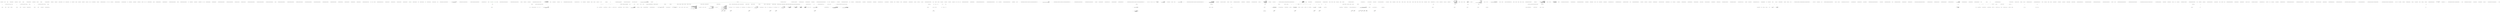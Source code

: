 digraph  {
n90 [label="CommandLine.Error", span=""];
n91 [label="CommandLine.TokenError", span=""];
n92 [label="CommandLine.NamedError", span=""];
n93 [label="CommandLine.MutuallyExclusiveSetError", span=""];
n94 [label="CommandLine.HelpVerbRequestedError", span=""];
n0 [cluster="CommandLine.Error.Error(CommandLine.ErrorType)", label="Entry CommandLine.Error.Error(CommandLine.ErrorType)", span="73-73"];
n1 [cluster="CommandLine.Error.Error(CommandLine.ErrorType)", label="this.tag = tag", span="75-75"];
n2 [cluster="CommandLine.Error.Error(CommandLine.ErrorType)", label="Exit CommandLine.Error.Error(CommandLine.ErrorType)", span="73-73"];
n3 [cluster="CommandLine.Error.Equals(object)", label="Entry CommandLine.Error.Equals(object)", span="91-91"];
n4 [cluster="CommandLine.Error.Equals(object)", label="var other = obj as Error", span="93-93"];
n7 [cluster="CommandLine.Error.Equals(object)", label="return base.Equals(obj);", span="99-99"];
n5 [cluster="CommandLine.Error.Equals(object)", label="other != null", span="94-94"];
n6 [cluster="CommandLine.Error.Equals(object)", label="return Equals(other);", span="96-96"];
n8 [cluster="CommandLine.Error.Equals(object)", label="Exit CommandLine.Error.Equals(object)", span="91-91"];
n10 [cluster="object.Equals(object)", label="Entry object.Equals(object)", span="0-0"];
n9 [cluster="CommandLine.Error.Equals(CommandLine.Error)", label="Entry CommandLine.Error.Equals(CommandLine.Error)", span="116-116"];
n11 [cluster="CommandLine.Error.GetHashCode()", label="Entry CommandLine.Error.GetHashCode()", span="106-106"];
n12 [cluster="CommandLine.Error.GetHashCode()", label="return Tag.GetHashCode();", span="108-108"];
n13 [cluster="CommandLine.Error.GetHashCode()", label="Exit CommandLine.Error.GetHashCode()", span="106-106"];
n14 [cluster="System.Enum.GetHashCode()", label="Entry System.Enum.GetHashCode()", span="0-0"];
n15 [cluster="CommandLine.Error.Equals(CommandLine.Error)", label="other == null", span="118-118"];
n17 [cluster="CommandLine.Error.Equals(CommandLine.Error)", label="return Tag.Equals(other.Tag);", span="123-123"];
n16 [cluster="CommandLine.Error.Equals(CommandLine.Error)", label="return false;", span="120-120"];
n18 [cluster="CommandLine.Error.Equals(CommandLine.Error)", label="Exit CommandLine.Error.Equals(CommandLine.Error)", span="116-116"];
n19 [cluster="System.Enum.Equals(object)", label="Entry System.Enum.Equals(object)", span="0-0"];
n20 [cluster="CommandLine.TokenError.TokenError(CommandLine.ErrorType, string)", label="Entry CommandLine.TokenError.TokenError(CommandLine.ErrorType, string)", span="134-134"];
n21 [cluster="CommandLine.TokenError.TokenError(CommandLine.ErrorType, string)", label="token == null", span="137-137"];
n23 [cluster="CommandLine.TokenError.TokenError(CommandLine.ErrorType, string)", label="this.token = token", span="139-139"];
n22 [cluster="CommandLine.TokenError.TokenError(CommandLine.ErrorType, string)", label="throw new ArgumentNullException(''token'');", span="137-137"];
n24 [cluster="CommandLine.TokenError.TokenError(CommandLine.ErrorType, string)", label="Exit CommandLine.TokenError.TokenError(CommandLine.ErrorType, string)", span="134-134"];
n25 [cluster="System.ArgumentNullException.ArgumentNullException(string)", label="Entry System.ArgumentNullException.ArgumentNullException(string)", span="0-0"];
n26 [cluster="CommandLine.TokenError.Equals(object)", label="Entry CommandLine.TokenError.Equals(object)", span="155-155"];
n27 [cluster="CommandLine.TokenError.Equals(object)", label="var other = obj as TokenError", span="157-157"];
n30 [cluster="CommandLine.TokenError.Equals(object)", label="return base.Equals(obj);", span="163-163"];
n28 [cluster="CommandLine.TokenError.Equals(object)", label="other != null", span="158-158"];
n29 [cluster="CommandLine.TokenError.Equals(object)", label="return Equals(other);", span="160-160"];
n31 [cluster="CommandLine.TokenError.Equals(object)", label="Exit CommandLine.TokenError.Equals(object)", span="155-155"];
n32 [cluster="CommandLine.TokenError.Equals(CommandLine.TokenError)", label="Entry CommandLine.TokenError.Equals(CommandLine.TokenError)", span="180-180"];
n33 [cluster="CommandLine.TokenError.GetHashCode()", label="Entry CommandLine.TokenError.GetHashCode()", span="170-170"];
n34 [cluster="CommandLine.TokenError.GetHashCode()", label="return new {Tag, Token}.GetHashCode();", span="172-172"];
n35 [cluster="CommandLine.TokenError.GetHashCode()", label="Exit CommandLine.TokenError.GetHashCode()", span="170-170"];
n36 [cluster="object.GetHashCode()", label="Entry object.GetHashCode()", span="0-0"];
n37 [cluster="CommandLine.TokenError.Equals(CommandLine.TokenError)", label="other == null", span="182-182"];
n39 [cluster="CommandLine.TokenError.Equals(CommandLine.TokenError)", label="return Tag.Equals(other.Tag) && Token.Equals(other.Token);", span="187-187"];
n38 [cluster="CommandLine.TokenError.Equals(CommandLine.TokenError)", label="return false;", span="184-184"];
n40 [cluster="CommandLine.TokenError.Equals(CommandLine.TokenError)", label="Exit CommandLine.TokenError.Equals(CommandLine.TokenError)", span="180-180"];
n41 [cluster="string.Equals(string)", label="Entry string.Equals(string)", span="0-0"];
n42 [cluster="CommandLine.BadFormatTokenError.BadFormatTokenError(string)", label="Entry CommandLine.BadFormatTokenError.BadFormatTokenError(string)", span="196-196"];
n43 [cluster="CommandLine.BadFormatTokenError.BadFormatTokenError(string)", label="Exit CommandLine.BadFormatTokenError.BadFormatTokenError(string)", span="196-196"];
n44 [cluster="CommandLine.NamedError.NamedError(CommandLine.ErrorType, CommandLine.NameInfo)", label="Entry CommandLine.NamedError.NamedError(CommandLine.ErrorType, CommandLine.NameInfo)", span="209-209"];
n45 [cluster="CommandLine.NamedError.NamedError(CommandLine.ErrorType, CommandLine.NameInfo)", label="this.nameInfo = nameInfo", span="212-212"];
n46 [cluster="CommandLine.NamedError.NamedError(CommandLine.ErrorType, CommandLine.NameInfo)", label="Exit CommandLine.NamedError.NamedError(CommandLine.ErrorType, CommandLine.NameInfo)", span="209-209"];
n47 [cluster="CommandLine.NamedError.Equals(object)", label="Entry CommandLine.NamedError.Equals(object)", span="228-228"];
n48 [cluster="CommandLine.NamedError.Equals(object)", label="var other = obj as NamedError", span="230-230"];
n51 [cluster="CommandLine.NamedError.Equals(object)", label="return base.Equals(obj);", span="236-236"];
n49 [cluster="CommandLine.NamedError.Equals(object)", label="other != null", span="231-231"];
n50 [cluster="CommandLine.NamedError.Equals(object)", label="return Equals(other);", span="233-233"];
n52 [cluster="CommandLine.NamedError.Equals(object)", label="Exit CommandLine.NamedError.Equals(object)", span="228-228"];
n53 [cluster="CommandLine.NamedError.Equals(CommandLine.NamedError)", label="Entry CommandLine.NamedError.Equals(CommandLine.NamedError)", span="253-253"];
n54 [cluster="CommandLine.NamedError.GetHashCode()", label="Entry CommandLine.NamedError.GetHashCode()", span="243-243"];
n55 [cluster="CommandLine.NamedError.GetHashCode()", label="return new {Tag, NameInfo}.GetHashCode();", span="245-245"];
n56 [cluster="CommandLine.NamedError.GetHashCode()", label="Exit CommandLine.NamedError.GetHashCode()", span="243-243"];
n57 [cluster="CommandLine.NamedError.Equals(CommandLine.NamedError)", label="other == null", span="255-255"];
n59 [cluster="CommandLine.NamedError.Equals(CommandLine.NamedError)", label="return Tag.Equals(other.Tag) && NameInfo.Equals(other.NameInfo);", span="260-260"];
n58 [cluster="CommandLine.NamedError.Equals(CommandLine.NamedError)", label="return false;", span="257-257"];
n60 [cluster="CommandLine.NamedError.Equals(CommandLine.NamedError)", label="Exit CommandLine.NamedError.Equals(CommandLine.NamedError)", span="253-253"];
n61 [cluster="CommandLine.NameInfo.Equals(CommandLine.NameInfo)", label="Entry CommandLine.NameInfo.Equals(CommandLine.NameInfo)", span="90-90"];
n62 [cluster="CommandLine.MissingValueOptionError.MissingValueOptionError(CommandLine.NameInfo)", label="Entry CommandLine.MissingValueOptionError.MissingValueOptionError(CommandLine.NameInfo)", span="269-269"];
n63 [cluster="CommandLine.MissingValueOptionError.MissingValueOptionError(CommandLine.NameInfo)", label="Exit CommandLine.MissingValueOptionError.MissingValueOptionError(CommandLine.NameInfo)", span="269-269"];
n64 [cluster="CommandLine.UnknownOptionError.UnknownOptionError(string)", label="Entry CommandLine.UnknownOptionError.UnknownOptionError(string)", span="280-280"];
n65 [cluster="CommandLine.UnknownOptionError.UnknownOptionError(string)", label="Exit CommandLine.UnknownOptionError.UnknownOptionError(string)", span="280-280"];
n66 [cluster="CommandLine.MissingRequiredOptionError.MissingRequiredOptionError(CommandLine.NameInfo)", label="Entry CommandLine.MissingRequiredOptionError.MissingRequiredOptionError(CommandLine.NameInfo)", span="291-291"];
n67 [cluster="CommandLine.MissingRequiredOptionError.MissingRequiredOptionError(CommandLine.NameInfo)", label="Exit CommandLine.MissingRequiredOptionError.MissingRequiredOptionError(CommandLine.NameInfo)", span="291-291"];
n68 [cluster="CommandLine.MutuallyExclusiveSetError.MutuallyExclusiveSetError(CommandLine.NameInfo, string)", label="Entry CommandLine.MutuallyExclusiveSetError.MutuallyExclusiveSetError(CommandLine.NameInfo, string)", span="304-304"];
n69 [cluster="CommandLine.MutuallyExclusiveSetError.MutuallyExclusiveSetError(CommandLine.NameInfo, string)", label="this.setName = setName", span="307-307"];
n70 [cluster="CommandLine.MutuallyExclusiveSetError.MutuallyExclusiveSetError(CommandLine.NameInfo, string)", label="Exit CommandLine.MutuallyExclusiveSetError.MutuallyExclusiveSetError(CommandLine.NameInfo, string)", span="304-304"];
n71 [cluster="CommandLine.BadFormatConversionError.BadFormatConversionError(CommandLine.NameInfo)", label="Entry CommandLine.BadFormatConversionError.BadFormatConversionError(CommandLine.NameInfo)", span="324-324"];
n72 [cluster="CommandLine.BadFormatConversionError.BadFormatConversionError(CommandLine.NameInfo)", label="Exit CommandLine.BadFormatConversionError.BadFormatConversionError(CommandLine.NameInfo)", span="324-324"];
n73 [cluster="CommandLine.SequenceOutOfRangeError.SequenceOutOfRangeError(CommandLine.NameInfo)", label="Entry CommandLine.SequenceOutOfRangeError.SequenceOutOfRangeError(CommandLine.NameInfo)", span="335-335"];
n74 [cluster="CommandLine.SequenceOutOfRangeError.SequenceOutOfRangeError(CommandLine.NameInfo)", label="Exit CommandLine.SequenceOutOfRangeError.SequenceOutOfRangeError(CommandLine.NameInfo)", span="335-335"];
n75 [cluster="CommandLine.RepeatedOptionError.RepeatedOptionError(CommandLine.NameInfo)", label="Entry CommandLine.RepeatedOptionError.RepeatedOptionError(CommandLine.NameInfo)", span="346-346"];
n76 [cluster="CommandLine.RepeatedOptionError.RepeatedOptionError(CommandLine.NameInfo)", label="Exit CommandLine.RepeatedOptionError.RepeatedOptionError(CommandLine.NameInfo)", span="346-346"];
n77 [cluster="CommandLine.BadVerbSelectedError.BadVerbSelectedError(string)", label="Entry CommandLine.BadVerbSelectedError.BadVerbSelectedError(string)", span="357-357"];
n78 [cluster="CommandLine.BadVerbSelectedError.BadVerbSelectedError(string)", label="Exit CommandLine.BadVerbSelectedError.BadVerbSelectedError(string)", span="357-357"];
n79 [cluster="CommandLine.HelpRequestedError.HelpRequestedError()", label="Entry CommandLine.HelpRequestedError.HelpRequestedError()", span="368-368"];
n80 [cluster="CommandLine.HelpRequestedError.HelpRequestedError()", label="Exit CommandLine.HelpRequestedError.HelpRequestedError()", span="368-368"];
n81 [cluster="CommandLine.HelpVerbRequestedError.HelpVerbRequestedError(string, System.Type, bool)", label="Entry CommandLine.HelpVerbRequestedError.HelpVerbRequestedError(string, System.Type, bool)", span="383-383"];
n82 [cluster="CommandLine.HelpVerbRequestedError.HelpVerbRequestedError(string, System.Type, bool)", label="this.verb = verb", span="386-386"];
n83 [cluster="CommandLine.HelpVerbRequestedError.HelpVerbRequestedError(string, System.Type, bool)", label="this.type = type", span="387-387"];
n84 [cluster="CommandLine.HelpVerbRequestedError.HelpVerbRequestedError(string, System.Type, bool)", label="this.matched = matched", span="388-388"];
n85 [cluster="CommandLine.HelpVerbRequestedError.HelpVerbRequestedError(string, System.Type, bool)", label="Exit CommandLine.HelpVerbRequestedError.HelpVerbRequestedError(string, System.Type, bool)", span="383-383"];
n86 [cluster="CommandLine.NoVerbSelectedError.NoVerbSelectedError()", label="Entry CommandLine.NoVerbSelectedError.NoVerbSelectedError()", span="421-421"];
n87 [cluster="CommandLine.NoVerbSelectedError.NoVerbSelectedError()", label="Exit CommandLine.NoVerbSelectedError.NoVerbSelectedError()", span="421-421"];
n88 [cluster="CommandLine.VersionRequestedError.VersionRequestedError()", label="Entry CommandLine.VersionRequestedError.VersionRequestedError()", span="432-432"];
n89 [cluster="CommandLine.VersionRequestedError.VersionRequestedError()", label="Exit CommandLine.VersionRequestedError.VersionRequestedError()", span="432-432"];
d2 [cluster="CommandLine.Error.Error(CommandLine.ErrorType, bool)", color=green, community=0, label="this.stopsProcessing = stopsProcessing", prediction=0, span="82-82"];
d0 [cluster="CommandLine.Error.Error(CommandLine.ErrorType, bool)", label="Entry CommandLine.Error.Error(CommandLine.ErrorType, bool)", span="79-79"];
d1 [cluster="CommandLine.Error.Error(CommandLine.ErrorType, bool)", label="this.tag = tag", span="81-81"];
d3 [cluster="CommandLine.Error.Error(CommandLine.ErrorType, bool)", label="Exit CommandLine.Error.Error(CommandLine.ErrorType, bool)", span="79-79"];
d5 [cluster="CommandLine.Error.Error(CommandLine.ErrorType)", color=green, community=0, label="this.tag = tag", prediction=1, span="91-91"];
d4 [cluster="CommandLine.Error.Error(CommandLine.ErrorType)", label="Entry CommandLine.Error.Error(CommandLine.ErrorType)", span="89-89"];
d6 [cluster="CommandLine.Error.Error(CommandLine.ErrorType)", label="Exit CommandLine.Error.Error(CommandLine.ErrorType)", span="89-89"];
m0_11 [cluster="Unk.Where", file="ErrorExtensions.cs", label="Entry Unk.Where", span=""];
m0_0 [cluster="CommandLine.ErrorExtensions.ToParserResult<T>(System.Collections.Generic.IEnumerable<CommandLine.Error>, T)", file="ErrorExtensions.cs", label="Entry CommandLine.ErrorExtensions.ToParserResult<T>(System.Collections.Generic.IEnumerable<CommandLine.Error>, T)", span="10-10"];
m0_1 [cluster="CommandLine.ErrorExtensions.ToParserResult<T>(System.Collections.Generic.IEnumerable<CommandLine.Error>, T)", file="ErrorExtensions.cs", label="return errors.Any()\r\n                ? (ParserResult<T>)new NotParsed<T>(instance.GetType().ToTypeInfo(), errors)\r\n                : (ParserResult<T>)new Parsed<T>(instance);", span="12-14"];
m0_2 [cluster="CommandLine.ErrorExtensions.ToParserResult<T>(System.Collections.Generic.IEnumerable<CommandLine.Error>, T)", file="ErrorExtensions.cs", label="Exit CommandLine.ErrorExtensions.ToParserResult<T>(System.Collections.Generic.IEnumerable<CommandLine.Error>, T)", span="10-10"];
m0_4 [cluster="CommandLine.NotParsed<T>.NotParsed(CommandLine.TypeInfo, System.Collections.Generic.IEnumerable<CommandLine.Error>)", file="ErrorExtensions.cs", label="Entry CommandLine.NotParsed<T>.NotParsed(CommandLine.TypeInfo, System.Collections.Generic.IEnumerable<CommandLine.Error>)", span="163-163"];
m0_3 [cluster="System.Collections.Generic.IEnumerable<TSource>.Any<TSource>()", file="ErrorExtensions.cs", label="Entry System.Collections.Generic.IEnumerable<TSource>.Any<TSource>()", span="0-0"];
m0_5 [cluster="object.GetType()", file="ErrorExtensions.cs", label="Entry object.GetType()", span="0-0"];
m0_12 [cluster="lambda expression", file="ErrorExtensions.cs", label="Entry lambda expression", span="19-19"];
m0_13 [cluster="lambda expression", color=green, community=0, file="ErrorExtensions.cs", label="!e.StopsProcessing", prediction=2, span="19-19"];
m0_14 [cluster="lambda expression", file="ErrorExtensions.cs", label="Exit lambda expression", span="19-19"];
m0_8 [cluster="CommandLine.ErrorExtensions.OnlyMeaningfulErrors(System.Collections.Generic.IEnumerable<CommandLine.Error>)", file="ErrorExtensions.cs", label="Entry CommandLine.ErrorExtensions.OnlyMeaningfulErrors(System.Collections.Generic.IEnumerable<CommandLine.Error>)", span="17-17"];
m0_9 [cluster="CommandLine.ErrorExtensions.OnlyMeaningfulErrors(System.Collections.Generic.IEnumerable<CommandLine.Error>)", color=green, community=0, file="ErrorExtensions.cs", label="return errors.Where(e => !e.StopsProcessing);", prediction=3, span="19-19"];
m0_10 [cluster="CommandLine.ErrorExtensions.OnlyMeaningfulErrors(System.Collections.Generic.IEnumerable<CommandLine.Error>)", file="ErrorExtensions.cs", label="Exit CommandLine.ErrorExtensions.OnlyMeaningfulErrors(System.Collections.Generic.IEnumerable<CommandLine.Error>)", span="17-17"];
m0_6 [cluster="System.Type.ToTypeInfo()", file="ErrorExtensions.cs", label="Entry System.Type.ToTypeInfo()", span="174-174"];
m0_7 [cluster="CommandLine.Parsed<T>.Parsed(T)", file="ErrorExtensions.cs", label="Entry CommandLine.Parsed<T>.Parsed(T)", span="100-100"];
m1_257 [cluster="System.Text.StringBuilder.Append(char)", file="HelpText.cs", label="Entry System.Text.StringBuilder.Append(char)", span="0-0"];
m1_102 [cluster="CommandLine.Text.HelpText.DefaultParsingErrorsHandler<T>(CommandLine.ParserResult<T>, CommandLine.Text.HelpText)", file="HelpText.cs", label="Entry CommandLine.Text.HelpText.DefaultParsingErrorsHandler<T>(CommandLine.ParserResult<T>, CommandLine.Text.HelpText)", span="285-285"];
m1_118 [cluster="CommandLine.Text.HelpText.DefaultParsingErrorsHandler<T>(CommandLine.ParserResult<T>, CommandLine.Text.HelpText)", file="HelpText.cs", label="parserResult == null", span="287-287"];
m1_120 [cluster="CommandLine.Text.HelpText.DefaultParsingErrorsHandler<T>(CommandLine.ParserResult<T>, CommandLine.Text.HelpText)", file="HelpText.cs", label="current == null", span="288-288"];
m1_122 [cluster="CommandLine.Text.HelpText.DefaultParsingErrorsHandler<T>(CommandLine.ParserResult<T>, CommandLine.Text.HelpText)", file="HelpText.cs", label="FilterMeaningfulErrors(((NotParsed<T>)parserResult).Errors).Empty()", span="290-290"];
m1_123 [cluster="CommandLine.Text.HelpText.DefaultParsingErrorsHandler<T>(CommandLine.ParserResult<T>, CommandLine.Text.HelpText)", file="HelpText.cs", label="return current;", span="291-291"];
m1_124 [cluster="CommandLine.Text.HelpText.DefaultParsingErrorsHandler<T>(CommandLine.ParserResult<T>, CommandLine.Text.HelpText)", file="HelpText.cs", label="var errors = RenderParsingErrorsTextAsLines(parserResult,\r\n                current.SentenceBuilder.FormatError,\r\n                current.SentenceBuilder.FormatMutuallyExclusiveSetErrors,\r\n                2)", span="293-296"];
m1_126 [cluster="CommandLine.Text.HelpText.DefaultParsingErrorsHandler<T>(CommandLine.ParserResult<T>, CommandLine.Text.HelpText)", file="HelpText.cs", label="return current;", span="298-298"];
m1_127 [cluster="CommandLine.Text.HelpText.DefaultParsingErrorsHandler<T>(CommandLine.ParserResult<T>, CommandLine.Text.HelpText)", file="HelpText.cs", label="return current\r\n                .AddPreOptionsLine(\r\n                    string.Concat(Environment.NewLine, current.SentenceBuilder.ErrorsHeadingText()))\r\n                .AddPreOptionsLines(errors);", span="300-303"];
m1_119 [cluster="CommandLine.Text.HelpText.DefaultParsingErrorsHandler<T>(CommandLine.ParserResult<T>, CommandLine.Text.HelpText)", file="HelpText.cs", label="throw new ArgumentNullException(''parserResult'');", span="287-287"];
m1_121 [cluster="CommandLine.Text.HelpText.DefaultParsingErrorsHandler<T>(CommandLine.ParserResult<T>, CommandLine.Text.HelpText)", file="HelpText.cs", label="throw new ArgumentNullException(''current'');", span="288-288"];
m1_125 [cluster="CommandLine.Text.HelpText.DefaultParsingErrorsHandler<T>(CommandLine.ParserResult<T>, CommandLine.Text.HelpText)", file="HelpText.cs", label="errors.Empty()", span="297-297"];
m1_128 [cluster="CommandLine.Text.HelpText.DefaultParsingErrorsHandler<T>(CommandLine.ParserResult<T>, CommandLine.Text.HelpText)", file="HelpText.cs", label="Exit CommandLine.Text.HelpText.DefaultParsingErrorsHandler<T>(CommandLine.ParserResult<T>, CommandLine.Text.HelpText)", span="285-285"];
m1_129 [cluster="System.Collections.Generic.IEnumerable<TSource>.Empty<TSource>()", file="HelpText.cs", label="Entry System.Collections.Generic.IEnumerable<TSource>.Empty<TSource>()", span="31-31"];
m1_58 [cluster="Unk.Any", file="HelpText.cs", label="Entry Unk.Any", span=""];
m1_0 [cluster="CommandLine.Text.HelpText.HelpText()", file="HelpText.cs", label="Entry CommandLine.Text.HelpText.HelpText()", span="36-36"];
m1_1 [cluster="CommandLine.Text.HelpText.HelpText()", file="HelpText.cs", label="Exit CommandLine.Text.HelpText.HelpText()", span="36-36"];
m1_382 [cluster="string.PadRight(int)", file="HelpText.cs", label="Entry string.PadRight(int)", span="0-0"];
m1_463 [cluster="T.ToStringInvariant<T>()", file="HelpText.cs", label="Entry T.ToStringInvariant<T>()", span="15-15"];
m1_327 [cluster="System.Tuple.Create<T1, T2>(T1, T2)", file="HelpText.cs", label="Entry System.Tuple.Create<T1, T2>(T1, T2)", span="0-0"];
m1_61 [cluster="CommandLine.Text.HelpText.AddOptions<T>(CommandLine.ParserResult<T>)", file="HelpText.cs", label="Entry CommandLine.Text.HelpText.AddOptions<T>(CommandLine.ParserResult<T>)", span="389-389"];
m1_174 [cluster="CommandLine.Text.HelpText.AddOptions<T>(CommandLine.ParserResult<T>)", file="HelpText.cs", label="result == null", span="391-391"];
m1_176 [cluster="CommandLine.Text.HelpText.AddOptions<T>(CommandLine.ParserResult<T>)", file="HelpText.cs", label="return AddOptionsImpl(\r\n                GetSpecificationsFromType(result.TypeInfo.Current),\r\n                SentenceBuilder.RequiredWord(),\r\n                MaximumDisplayWidth);", span="393-396"];
m1_175 [cluster="CommandLine.Text.HelpText.AddOptions<T>(CommandLine.ParserResult<T>)", file="HelpText.cs", label="throw new ArgumentNullException(''result'');", span="391-391"];
m1_177 [cluster="CommandLine.Text.HelpText.AddOptions<T>(CommandLine.ParserResult<T>)", file="HelpText.cs", label="Exit CommandLine.Text.HelpText.AddOptions<T>(CommandLine.ParserResult<T>)", span="389-389"];
m1_272 [cluster="System.Text.StringBuilder.SafeToString()", file="HelpText.cs", label="Entry System.Text.StringBuilder.SafeToString()", span="66-66"];
m1_271 [cluster="System.Text.StringBuilder.AppendWhen(bool, params string[])", file="HelpText.cs", label="Entry System.Text.StringBuilder.AppendWhen(bool, params string[])", span="9-9"];
m1_92 [cluster="CommandLine.TypeInfo.Create(System.Type)", file="HelpText.cs", label="Entry CommandLine.TypeInfo.Create(System.Type)", span="29-29"];
m1_90 [cluster="System.Collections.Generic.IEnumerable<TSource>.Single<TSource>()", file="HelpText.cs", label="Entry System.Collections.Generic.IEnumerable<TSource>.Single<TSource>()", span="0-0"];
m1_405 [cluster="System.Text.StringBuilder.AppendFormat(string, object)", file="HelpText.cs", label="Entry System.Text.StringBuilder.AppendFormat(string, object)", span="0-0"];
m1_135 [cluster="CommandLine.Text.HelpText.ToString()", file="HelpText.cs", label="Entry CommandLine.Text.HelpText.ToString()", span="580-580"];
m1_265 [cluster="CommandLine.Text.HelpText.ToString()", file="HelpText.cs", label="int ExtraLength = 10", span="582-582"];
m1_266 [cluster="CommandLine.Text.HelpText.ToString()", file="HelpText.cs", label="return\r\n                new StringBuilder(\r\n                    heading.SafeLength() + copyright.SafeLength() + preOptionsHelp.SafeLength() +\r\n                        optionsHelp.SafeLength() + ExtraLength).Append(heading)\r\n                    .AppendWhen(!string.IsNullOrEmpty(copyright), Environment.NewLine, copyright)\r\n                    .AppendWhen(preOptionsHelp.Length > 0, Environment.NewLine, preOptionsHelp.ToString())\r\n                    .AppendWhen(\r\n                        optionsHelp != null && optionsHelp.Length > 0,\r\n                        Environment.NewLine,\r\n                        Environment.NewLine,\r\n                        optionsHelp.SafeToString())\r\n                    .AppendWhen(postOptionsHelp.Length > 0, Environment.NewLine, postOptionsHelp.ToString())\r\n                .ToString();", span="583-595"];
m1_267 [cluster="CommandLine.Text.HelpText.ToString()", file="HelpText.cs", label="Exit CommandLine.Text.HelpText.ToString()", span="580-580"];
m1_268 [cluster="string.SafeLength()", file="HelpText.cs", label="Entry string.SafeLength()", span="45-45"];
m1_139 [cluster="CommandLine.Text.HelpText.AddPostOptionsLine(string)", file="HelpText.cs", label="Entry CommandLine.Text.HelpText.AddPostOptionsLine(string)", span="333-333"];
m1_140 [cluster="CommandLine.Text.HelpText.AddPostOptionsLine(string)", file="HelpText.cs", label="return AddLine(postOptionsHelp, value);", span="335-335"];
m1_141 [cluster="CommandLine.Text.HelpText.AddPostOptionsLine(string)", file="HelpText.cs", label="Exit CommandLine.Text.HelpText.AddPostOptionsLine(string)", span="333-333"];
m1_270 [cluster="string.IsNullOrEmpty(string)", file="HelpText.cs", label="Entry string.IsNullOrEmpty(string)", span="0-0"];
m1_255 [cluster="CSharpx.Maybe<T>.FromJust<T>()", file="HelpText.cs", label="Entry CSharpx.Maybe<T>.FromJust<T>()", span="342-342"];
m1_477 [cluster="string.ToLowerInvariant()", file="HelpText.cs", label="Entry string.ToLowerInvariant()", span="0-0"];
m1_429 [cluster="CommandLine.Text.HelpText.GetMaxOptionLength(CommandLine.Core.OptionSpecification)", file="HelpText.cs", label="Entry CommandLine.Text.HelpText.GetMaxOptionLength(CommandLine.Core.OptionSpecification)", span="845-845"];
m1_432 [cluster="CommandLine.Text.HelpText.GetMaxOptionLength(CommandLine.Core.OptionSpecification)", file="HelpText.cs", label="var specLength = 0", span="847-847"];
m1_433 [cluster="CommandLine.Text.HelpText.GetMaxOptionLength(CommandLine.Core.OptionSpecification)", file="HelpText.cs", label="var hasShort = spec.ShortName.Length > 0", span="849-849"];
m1_434 [cluster="CommandLine.Text.HelpText.GetMaxOptionLength(CommandLine.Core.OptionSpecification)", file="HelpText.cs", label="var hasLong = spec.LongName.Length > 0", span="850-850"];
m1_436 [cluster="CommandLine.Text.HelpText.GetMaxOptionLength(CommandLine.Core.OptionSpecification)", file="HelpText.cs", label="spec.MetaValue.Length > 0", span="853-853"];
m1_437 [cluster="CommandLine.Text.HelpText.GetMaxOptionLength(CommandLine.Core.OptionSpecification)", file="HelpText.cs", label="metaLength = spec.MetaValue.Length + 1", span="854-854"];
m1_444 [cluster="CommandLine.Text.HelpText.GetMaxOptionLength(CommandLine.Core.OptionSpecification)", file="HelpText.cs", label="specLength += spec.LongName.Length", span="867-867"];
m1_439 [cluster="CommandLine.Text.HelpText.GetMaxOptionLength(CommandLine.Core.OptionSpecification)", file="HelpText.cs", label="++specLength", span="858-858"];
m1_449 [cluster="CommandLine.Text.HelpText.GetMaxOptionLength(CommandLine.Core.OptionSpecification)", file="HelpText.cs", label="specLength += 2", span="875-875"];
m1_450 [cluster="CommandLine.Text.HelpText.GetMaxOptionLength(CommandLine.Core.OptionSpecification)", file="HelpText.cs", label="return specLength;", span="877-877"];
m1_438 [cluster="CommandLine.Text.HelpText.GetMaxOptionLength(CommandLine.Core.OptionSpecification)", file="HelpText.cs", label=hasShort, span="856-856"];
m1_448 [cluster="CommandLine.Text.HelpText.GetMaxOptionLength(CommandLine.Core.OptionSpecification)", file="HelpText.cs", label="hasShort && hasLong", span="874-874"];
m1_435 [cluster="CommandLine.Text.HelpText.GetMaxOptionLength(CommandLine.Core.OptionSpecification)", file="HelpText.cs", label="var metaLength = 0", span="852-852"];
m1_443 [cluster="CommandLine.Text.HelpText.GetMaxOptionLength(CommandLine.Core.OptionSpecification)", file="HelpText.cs", label=hasLong, span="865-865"];
m1_442 [cluster="CommandLine.Text.HelpText.GetMaxOptionLength(CommandLine.Core.OptionSpecification)", file="HelpText.cs", label="specLength += metaLength", span="862-862"];
m1_447 [cluster="CommandLine.Text.HelpText.GetMaxOptionLength(CommandLine.Core.OptionSpecification)", file="HelpText.cs", label="specLength += metaLength", span="871-871"];
m1_440 [cluster="CommandLine.Text.HelpText.GetMaxOptionLength(CommandLine.Core.OptionSpecification)", file="HelpText.cs", label=AddDashesToOption, span="859-859"];
m1_441 [cluster="CommandLine.Text.HelpText.GetMaxOptionLength(CommandLine.Core.OptionSpecification)", file="HelpText.cs", label="++specLength", span="860-860"];
m1_445 [cluster="CommandLine.Text.HelpText.GetMaxOptionLength(CommandLine.Core.OptionSpecification)", file="HelpText.cs", label=AddDashesToOption, span="868-868"];
m1_446 [cluster="CommandLine.Text.HelpText.GetMaxOptionLength(CommandLine.Core.OptionSpecification)", file="HelpText.cs", label="specLength += 2", span="869-869"];
m1_451 [cluster="CommandLine.Text.HelpText.GetMaxOptionLength(CommandLine.Core.OptionSpecification)", file="HelpText.cs", label="Exit CommandLine.Text.HelpText.GetMaxOptionLength(CommandLine.Core.OptionSpecification)", span="845-845"];
m1_258 [cluster="CommandLine.Text.Example.GetFormatStylesOrDefault()", file="HelpText.cs", label="Entry CommandLine.Text.Example.GetFormatStylesOrDefault()", span="124-124"];
m1_328 [cluster="CommandLine.Text.HelpText.AdaptVerbsToSpecifications(System.Collections.Generic.IEnumerable<System.Type>)", file="HelpText.cs", label="return (from verbTuple in Verb.SelectFromTypes(types)\r\n                    select\r\n                        OptionSpecification.NewSwitch(\r\n                            string.Empty,\r\n                            verbTuple.Item1.Name,\r\n                            false,\r\n                            verbTuple.Item1.HelpText,\r\n                            string.Empty)).Concat(new[] { MakeHelpEntry(), MakeVersionEntry() });", span="670-677"];
m1_187 [cluster="CommandLine.Text.HelpText.AdaptVerbsToSpecifications(System.Collections.Generic.IEnumerable<System.Type>)", file="HelpText.cs", label="Entry CommandLine.Text.HelpText.AdaptVerbsToSpecifications(System.Collections.Generic.IEnumerable<System.Type>)", span="668-668"];
m1_329 [cluster="CommandLine.Text.HelpText.AdaptVerbsToSpecifications(System.Collections.Generic.IEnumerable<System.Type>)", file="HelpText.cs", label="Exit CommandLine.Text.HelpText.AdaptVerbsToSpecifications(System.Collections.Generic.IEnumerable<System.Type>)", span="668-668"];
m1_384 [cluster="string.Trim()", file="HelpText.cs", label="Entry string.Trim()", span="0-0"];
m1_269 [cluster="System.Text.StringBuilder.SafeLength()", file="HelpText.cs", label="Entry System.Text.StringBuilder.SafeLength()", span="73-73"];
m1_330 [cluster="CommandLine.Core.Verb.SelectFromTypes(System.Collections.Generic.IEnumerable<System.Type>)", file="HelpText.cs", label="Entry CommandLine.Core.Verb.SelectFromTypes(System.Collections.Generic.IEnumerable<System.Type>)", span="40-40"];
m1_383 [cluster="string.FormatInvariant(params object[])", file="HelpText.cs", label="Entry string.FormatInvariant(params object[])", span="25-25"];
m1_302 [cluster="string.Substring(int)", file="HelpText.cs", label="Entry string.Substring(int)", span="0-0"];
m1_200 [cluster="CommandLine.Text.HelpText.RenderParsingErrorsText<T>(CommandLine.ParserResult<T>, System.Func<CommandLine.Error, string>, System.Func<System.Collections.Generic.IEnumerable<CommandLine.MutuallyExclusiveSetError>, string>, int)", file="HelpText.cs", label="Entry CommandLine.Text.HelpText.RenderParsingErrorsText<T>(CommandLine.ParserResult<T>, System.Func<CommandLine.Error, string>, System.Func<System.Collections.Generic.IEnumerable<CommandLine.MutuallyExclusiveSetError>, string>, int)", span="458-458"];
m1_201 [cluster="CommandLine.Text.HelpText.RenderParsingErrorsText<T>(CommandLine.ParserResult<T>, System.Func<CommandLine.Error, string>, System.Func<System.Collections.Generic.IEnumerable<CommandLine.MutuallyExclusiveSetError>, string>, int)", file="HelpText.cs", label="return string.Join(\r\n                Environment.NewLine,\r\n                RenderParsingErrorsTextAsLines(parserResult, formatError, formatMutuallyExclusiveSetErrors, indent));", span="464-466"];
m1_202 [cluster="CommandLine.Text.HelpText.RenderParsingErrorsText<T>(CommandLine.ParserResult<T>, System.Func<CommandLine.Error, string>, System.Func<System.Collections.Generic.IEnumerable<CommandLine.MutuallyExclusiveSetError>, string>, int)", file="HelpText.cs", label="Exit CommandLine.Text.HelpText.RenderParsingErrorsText<T>(CommandLine.ParserResult<T>, System.Func<CommandLine.Error, string>, System.Func<System.Collections.Generic.IEnumerable<CommandLine.MutuallyExclusiveSetError>, string>, int)", span="458-458"];
m1_48 [cluster="CommandLine.Text.HelpText.FilterMeaningfulErrors(System.Collections.Generic.IEnumerable<CommandLine.Error>)", file="HelpText.cs", label="Entry CommandLine.Text.HelpText.FilterMeaningfulErrors(System.Collections.Generic.IEnumerable<CommandLine.Error>)", span="598-598"];
m1_274 [cluster="CommandLine.Text.HelpText.FilterMeaningfulErrors(System.Collections.Generic.IEnumerable<CommandLine.Error>)", file="HelpText.cs", label="Exit CommandLine.Text.HelpText.FilterMeaningfulErrors(System.Collections.Generic.IEnumerable<CommandLine.Error>)", span="598-598"];
m1_318 [cluster="System.Type.GetUsageData()", file="HelpText.cs", label="Entry System.Type.GetUsageData()", span="38-38"];
m1_404 [cluster="System.Text.StringBuilder.AppendWhen(bool, params char[])", file="HelpText.cs", label="Entry System.Text.StringBuilder.AppendWhen(bool, params char[])", span="18-18"];
m1_59 [cluster="System.Collections.Generic.IEnumerable<TSource>.ToArray<TSource>()", file="HelpText.cs", label="Entry System.Collections.Generic.IEnumerable<TSource>.ToArray<TSource>()", span="0-0"];
m1_256 [cluster="CommandLine.Infrastructure.ReflectionHelper.GetAssemblyName()", file="HelpText.cs", label="Entry CommandLine.Infrastructure.ReflectionHelper.GetAssemblyName()", span="23-23"];
m1_51 [cluster="CommandLine.Infrastructure.ReflectionHelper.GetAttribute<TAttribute>()", file="HelpText.cs", label="Entry CommandLine.Infrastructure.ReflectionHelper.GetAttribute<TAttribute>()", span="12-12"];
m1_130 [cluster="CommandLine.Text.HelpText.RenderParsingErrorsTextAsLines<T>(CommandLine.ParserResult<T>, System.Func<CommandLine.Error, string>, System.Func<System.Collections.Generic.IEnumerable<CommandLine.MutuallyExclusiveSetError>, string>, int)", file="HelpText.cs", label="Entry CommandLine.Text.HelpText.RenderParsingErrorsTextAsLines<T>(CommandLine.ParserResult<T>, System.Func<CommandLine.Error, string>, System.Func<System.Collections.Generic.IEnumerable<CommandLine.MutuallyExclusiveSetError>, string>, int)", span="477-477"];
m1_204 [cluster="CommandLine.Text.HelpText.RenderParsingErrorsTextAsLines<T>(CommandLine.ParserResult<T>, System.Func<CommandLine.Error, string>, System.Func<System.Collections.Generic.IEnumerable<CommandLine.MutuallyExclusiveSetError>, string>, int)", file="HelpText.cs", label="parserResult == null", span="483-483"];
m1_208 [cluster="CommandLine.Text.HelpText.RenderParsingErrorsTextAsLines<T>(CommandLine.ParserResult<T>, System.Func<CommandLine.Error, string>, System.Func<System.Collections.Generic.IEnumerable<CommandLine.MutuallyExclusiveSetError>, string>, int)", file="HelpText.cs", label="yield break;", span="488-488"];
m1_211 [cluster="CommandLine.Text.HelpText.RenderParsingErrorsTextAsLines<T>(CommandLine.ParserResult<T>, System.Func<CommandLine.Error, string>, System.Func<System.Collections.Generic.IEnumerable<CommandLine.MutuallyExclusiveSetError>, string>, int)", file="HelpText.cs", label="yield return line.ToString();", span="495-495"];
m1_216 [cluster="CommandLine.Text.HelpText.RenderParsingErrorsTextAsLines<T>(CommandLine.ParserResult<T>, System.Func<CommandLine.Error, string>, System.Func<System.Collections.Generic.IEnumerable<CommandLine.MutuallyExclusiveSetError>, string>, int)", file="HelpText.cs", label="yield return line;", span="506-506"];
m1_206 [cluster="CommandLine.Text.HelpText.RenderParsingErrorsTextAsLines<T>(CommandLine.ParserResult<T>, System.Func<CommandLine.Error, string>, System.Func<System.Collections.Generic.IEnumerable<CommandLine.MutuallyExclusiveSetError>, string>, int)", file="HelpText.cs", label="var meaningfulErrors =\r\n                FilterMeaningfulErrors(((NotParsed<T>)parserResult).Errors)", span="485-486"];
m1_210 [cluster="CommandLine.Text.HelpText.RenderParsingErrorsTextAsLines<T>(CommandLine.ParserResult<T>, System.Func<CommandLine.Error, string>, System.Func<System.Collections.Generic.IEnumerable<CommandLine.MutuallyExclusiveSetError>, string>, int)", file="HelpText.cs", label="var line = new StringBuilder(indent.Spaces())\r\n                    .Append(formatError(error))", span="493-494"];
m1_212 [cluster="CommandLine.Text.HelpText.RenderParsingErrorsTextAsLines<T>(CommandLine.ParserResult<T>, System.Func<CommandLine.Error, string>, System.Func<System.Collections.Generic.IEnumerable<CommandLine.MutuallyExclusiveSetError>, string>, int)", file="HelpText.cs", label="var mutuallyErrs = \r\n                formatMutuallyExclusiveSetErrors(\r\n                    meaningfulErrors.OfType<MutuallyExclusiveSetError>())", span="498-500"];
m1_205 [cluster="CommandLine.Text.HelpText.RenderParsingErrorsTextAsLines<T>(CommandLine.ParserResult<T>, System.Func<CommandLine.Error, string>, System.Func<System.Collections.Generic.IEnumerable<CommandLine.MutuallyExclusiveSetError>, string>, int)", file="HelpText.cs", label="throw new ArgumentNullException(''parserResult'');", span="483-483"];
m1_207 [cluster="CommandLine.Text.HelpText.RenderParsingErrorsTextAsLines<T>(CommandLine.ParserResult<T>, System.Func<CommandLine.Error, string>, System.Func<System.Collections.Generic.IEnumerable<CommandLine.MutuallyExclusiveSetError>, string>, int)", file="HelpText.cs", label="meaningfulErrors.Empty()", span="487-487"];
m1_209 [cluster="CommandLine.Text.HelpText.RenderParsingErrorsTextAsLines<T>(CommandLine.ParserResult<T>, System.Func<CommandLine.Error, string>, System.Func<System.Collections.Generic.IEnumerable<CommandLine.MutuallyExclusiveSetError>, string>, int)", file="HelpText.cs", label="meaningfulErrors\r\n                .Where(e => e.Tag != ErrorType.MutuallyExclusiveSetError)", span="490-491"];
m1_213 [cluster="CommandLine.Text.HelpText.RenderParsingErrorsTextAsLines<T>(CommandLine.ParserResult<T>, System.Func<CommandLine.Error, string>, System.Func<System.Collections.Generic.IEnumerable<CommandLine.MutuallyExclusiveSetError>, string>, int)", file="HelpText.cs", label="mutuallyErrs.Length > 0", span="501-501"];
m1_214 [cluster="CommandLine.Text.HelpText.RenderParsingErrorsTextAsLines<T>(CommandLine.ParserResult<T>, System.Func<CommandLine.Error, string>, System.Func<System.Collections.Generic.IEnumerable<CommandLine.MutuallyExclusiveSetError>, string>, int)", file="HelpText.cs", label="var lines = mutuallyErrs\r\n                    .Split(new[] { Environment.NewLine }, StringSplitOptions.None)", span="503-504"];
m1_215 [cluster="CommandLine.Text.HelpText.RenderParsingErrorsTextAsLines<T>(CommandLine.ParserResult<T>, System.Func<CommandLine.Error, string>, System.Func<System.Collections.Generic.IEnumerable<CommandLine.MutuallyExclusiveSetError>, string>, int)", file="HelpText.cs", label=lines, span="505-505"];
m1_217 [cluster="CommandLine.Text.HelpText.RenderParsingErrorsTextAsLines<T>(CommandLine.ParserResult<T>, System.Func<CommandLine.Error, string>, System.Func<System.Collections.Generic.IEnumerable<CommandLine.MutuallyExclusiveSetError>, string>, int)", file="HelpText.cs", label="Exit CommandLine.Text.HelpText.RenderParsingErrorsTextAsLines<T>(CommandLine.ParserResult<T>, System.Func<CommandLine.Error, string>, System.Func<System.Collections.Generic.IEnumerable<CommandLine.MutuallyExclusiveSetError>, string>, int)", span="477-477"];
m1_343 [cluster="CommandLine.Text.HelpText.AddOption(string, int, CommandLine.Core.Specification, int)", file="HelpText.cs", label="Entry CommandLine.Text.HelpText.AddOption(string, int, CommandLine.Core.Specification, int)", span="725-725"];
m1_351 [cluster="CommandLine.Text.HelpText.AddOption(string, int, CommandLine.Core.Specification, int)", file="HelpText.cs", label="optionsHelp.Append(''  '')", span="727-727"];
m1_352 [cluster="CommandLine.Text.HelpText.AddOption(string, int, CommandLine.Core.Specification, int)", file="HelpText.cs", label="var name = new StringBuilder(maxLength)\r\n                .BimapIf(\r\n                    specification.Tag == SpecificationType.Option,\r\n                    it => it.Append(AddOptionName(maxLength, (OptionSpecification)specification)),\r\n                    it => it.Append(AddValueName(maxLength, (ValueSpecification)specification)))", span="728-732"];
m1_353 [cluster="CommandLine.Text.HelpText.AddOption(string, int, CommandLine.Core.Specification, int)", file="HelpText.cs", label="optionsHelp\r\n                .Append(name.Length < maxLength ? name.ToString().PadRight(maxLength) : name.ToString())\r\n                .Append(''    '')", span="734-736"];
m1_354 [cluster="CommandLine.Text.HelpText.AddOption(string, int, CommandLine.Core.Specification, int)", file="HelpText.cs", label="var optionHelpText = specification.HelpText", span="738-738"];
m1_355 [cluster="CommandLine.Text.HelpText.AddOption(string, int, CommandLine.Core.Specification, int)", file="HelpText.cs", label="addEnumValuesToHelpText && specification.EnumValues.Any()", span="740-740"];
m1_356 [cluster="CommandLine.Text.HelpText.AddOption(string, int, CommandLine.Core.Specification, int)", file="HelpText.cs", label="optionHelpText += '' Valid values: '' + string.Join('', '', specification.EnumValues)", span="741-741"];
m1_357 [cluster="CommandLine.Text.HelpText.AddOption(string, int, CommandLine.Core.Specification, int)", file="HelpText.cs", label="specification.DefaultValue.Do(\r\n                defaultValue => optionHelpText = ''(Default: {0}) ''.FormatInvariant(FormatDefaultValue(defaultValue)) + optionHelpText)", span="743-744"];
m1_358 [cluster="CommandLine.Text.HelpText.AddOption(string, int, CommandLine.Core.Specification, int)", file="HelpText.cs", label="specification.Required", span="746-746"];
m1_359 [cluster="CommandLine.Text.HelpText.AddOption(string, int, CommandLine.Core.Specification, int)", file="HelpText.cs", label="optionHelpText = ''{0} ''.FormatInvariant(requiredWord) + optionHelpText", span="747-747"];
m1_365 [cluster="CommandLine.Text.HelpText.AddOption(string, int, CommandLine.Core.Specification, int)", file="HelpText.cs", label="words[i].Length < (widthOfHelpText - wordBuffer)", span="757-757"];
m1_368 [cluster="CommandLine.Text.HelpText.AddOption(string, int, CommandLine.Core.Specification, int)", file="HelpText.cs", label="(widthOfHelpText - wordBuffer) > 1 && i != words.Length - 1", span="761-761"];
m1_371 [cluster="CommandLine.Text.HelpText.AddOption(string, int, CommandLine.Core.Specification, int)", file="HelpText.cs", label="words[i].Length >= widthOfHelpText && wordBuffer == 0", span="767-767"];
m1_372 [cluster="CommandLine.Text.HelpText.AddOption(string, int, CommandLine.Core.Specification, int)", file="HelpText.cs", label="optionsHelp.Append(words[i].Substring(0, widthOfHelpText))", span="769-769"];
m1_373 [cluster="CommandLine.Text.HelpText.AddOption(string, int, CommandLine.Core.Specification, int)", file="HelpText.cs", label="wordBuffer = widthOfHelpText", span="770-770"];
m1_376 [cluster="CommandLine.Text.HelpText.AddOption(string, int, CommandLine.Core.Specification, int)", file="HelpText.cs", label="optionsHelp.AppendWhen(optionHelpText.Length > 0, Environment.NewLine,\r\n                        new string(' ', maxLength + 6))", span="778-779"];
m1_377 [cluster="CommandLine.Text.HelpText.AddOption(string, int, CommandLine.Core.Specification, int)", file="HelpText.cs", label="optionHelpText.Length > widthOfHelpText", span="781-781"];
m1_360 [cluster="CommandLine.Text.HelpText.AddOption(string, int, CommandLine.Core.Specification, int)", file="HelpText.cs", label="!string.IsNullOrEmpty(optionHelpText)", span="749-749"];
m1_362 [cluster="CommandLine.Text.HelpText.AddOption(string, int, CommandLine.Core.Specification, int)", file="HelpText.cs", label="var words = optionHelpText.Split(' ')", span="754-754"];
m1_375 [cluster="CommandLine.Text.HelpText.AddOption(string, int, CommandLine.Core.Specification, int)", file="HelpText.cs", label="optionHelpText = optionHelpText.Substring(Math.Min(wordBuffer, optionHelpText.Length)).Trim()", span="777-777"];
m1_378 [cluster="CommandLine.Text.HelpText.AddOption(string, int, CommandLine.Core.Specification, int)", file="HelpText.cs", label="optionsHelp\r\n                .Append(optionHelpText)\r\n                .Append(Environment.NewLine)\r\n                .AppendWhen(additionalNewLineAfterOption, Environment.NewLine)", span="784-787"];
m1_361 [cluster="CommandLine.Text.HelpText.AddOption(string, int, CommandLine.Core.Specification, int)", file="HelpText.cs", label="var wordBuffer = 0", span="753-753"];
m1_367 [cluster="CommandLine.Text.HelpText.AddOption(string, int, CommandLine.Core.Specification, int)", file="HelpText.cs", label="wordBuffer += words[i].Length", span="760-760"];
m1_363 [cluster="CommandLine.Text.HelpText.AddOption(string, int, CommandLine.Core.Specification, int)", file="HelpText.cs", label="var i = 0", span="755-755"];
m1_364 [cluster="CommandLine.Text.HelpText.AddOption(string, int, CommandLine.Core.Specification, int)", file="HelpText.cs", label="i < words.Length", span="755-755"];
m1_366 [cluster="CommandLine.Text.HelpText.AddOption(string, int, CommandLine.Core.Specification, int)", file="HelpText.cs", label="optionsHelp.Append(words[i])", span="759-759"];
m1_374 [cluster="CommandLine.Text.HelpText.AddOption(string, int, CommandLine.Core.Specification, int)", file="HelpText.cs", label="i++", span="755-755"];
m1_370 [cluster="CommandLine.Text.HelpText.AddOption(string, int, CommandLine.Core.Specification, int)", file="HelpText.cs", label="wordBuffer++", span="764-764"];
m1_369 [cluster="CommandLine.Text.HelpText.AddOption(string, int, CommandLine.Core.Specification, int)", file="HelpText.cs", label="optionsHelp.Append('' '')", span="763-763"];
m1_379 [cluster="CommandLine.Text.HelpText.AddOption(string, int, CommandLine.Core.Specification, int)", file="HelpText.cs", label="return this;", span="789-789"];
m1_380 [cluster="CommandLine.Text.HelpText.AddOption(string, int, CommandLine.Core.Specification, int)", file="HelpText.cs", label="Exit CommandLine.Text.HelpText.AddOption(string, int, CommandLine.Core.Specification, int)", span="725-725"];
m1_347 [cluster="CommandLine.Text.HelpText.MakeVersionEntry()", file="HelpText.cs", label="Exit CommandLine.Text.HelpText.MakeVersionEntry()", span="708-708"];
m1_310 [cluster="CommandLine.Text.HelpText.MakeVersionEntry()", file="HelpText.cs", label="Entry CommandLine.Text.HelpText.MakeVersionEntry()", span="708-708"];
m1_346 [cluster="CommandLine.Text.HelpText.MakeVersionEntry()", file="HelpText.cs", label="return OptionSpecification.NewSwitch(\r\n                string.Empty,\r\n                ''version'',\r\n                false,\r\n                sentenceBuilder.VersionCommandText(AddDashesToOption),\r\n                string.Empty);", span="710-715"];
m1_406 [cluster="System.Text.StringBuilder.AppendFormatWhen(bool, string, params object[])", file="HelpText.cs", label="Entry System.Text.StringBuilder.AppendFormatWhen(bool, string, params object[])", span="27-27"];
m1_131 [cluster="string.Concat(string, string)", file="HelpText.cs", label="Entry string.Concat(string, string)", span="0-0"];
m1_425 [cluster="lambda expression", file="HelpText.cs", label="Entry lambda expression", span="834-841"];
m1_63 [cluster="lambda expression", file="HelpText.cs", label="license.AddToHelpText(auto, true)", span="220-220"];
m1_67 [cluster="lambda expression", file="HelpText.cs", label="usage.AddToHelpText(auto, true)", span="233-233"];
m1_70 [cluster="lambda expression", file="HelpText.cs", label="auto.AddPreOptionsLines(lines)", span="236-236"];
m1_62 [cluster="lambda expression", file="HelpText.cs", label="Entry lambda expression", span="220-220"];
m1_66 [cluster="lambda expression", file="HelpText.cs", label="Entry lambda expression", span="233-233"];
m1_69 [cluster="lambda expression", file="HelpText.cs", label="Entry lambda expression", span="236-236"];
m1_73 [cluster="lambda expression", file="HelpText.cs", label="Entry lambda expression", span="239-239"];
m1_64 [cluster="lambda expression", file="HelpText.cs", label="Exit lambda expression", span="220-220"];
m1_68 [cluster="lambda expression", file="HelpText.cs", label="Exit lambda expression", span="233-233"];
m1_71 [cluster="lambda expression", file="HelpText.cs", label="Exit lambda expression", span="236-236"];
m1_74 [cluster="lambda expression", file="HelpText.cs", label="e.Tag == ErrorType.NoVerbSelectedError", span="239-239"];
m1_75 [cluster="lambda expression", file="HelpText.cs", label="Exit lambda expression", span="239-239"];
m1_100 [cluster="lambda expression", file="HelpText.cs", label="DefaultParsingErrorsHandler(parserResult, current)", span="271-271"];
m1_113 [cluster="lambda expression", file="HelpText.cs", label="DefaultParsingErrorsHandler(parserResult, current)", span="277-277"];
m1_93 [cluster="lambda expression", file="HelpText.cs", label="Entry lambda expression", span="267-267"];
m1_96 [cluster="lambda expression", file="HelpText.cs", label="Entry lambda expression", span="270-270"];
m1_107 [cluster="lambda expression", file="HelpText.cs", label="DefaultParsingErrorsHandler(pr, current)", span="276-276"];
m1_106 [cluster="lambda expression", file="HelpText.cs", label="Entry lambda expression", span="276-276"];
m1_109 [cluster="lambda expression", file="HelpText.cs", label="Entry lambda expression", span="276-276"];
m1_112 [cluster="lambda expression", file="HelpText.cs", label="Entry lambda expression", span="277-277"];
m1_115 [cluster="lambda expression", file="HelpText.cs", label="Entry lambda expression", span="277-277"];
m1_99 [cluster="lambda expression", file="HelpText.cs", label="Entry lambda expression", span="271-271"];
m1_103 [cluster="lambda expression", file="HelpText.cs", label="Entry lambda expression", span="271-271"];
m1_94 [cluster="lambda expression", file="HelpText.cs", label="e.Tag == ErrorType.VersionRequestedError", span="267-267"];
m1_95 [cluster="lambda expression", file="HelpText.cs", label="Exit lambda expression", span="267-267"];
m1_97 [cluster="lambda expression", file="HelpText.cs", label="e.Tag == ErrorType.HelpVerbRequestedError", span="270-270"];
m1_98 [cluster="lambda expression", file="HelpText.cs", label="Exit lambda expression", span="270-270"];
m1_101 [cluster="lambda expression", file="HelpText.cs", label="Exit lambda expression", span="271-271"];
m1_104 [cluster="lambda expression", file="HelpText.cs", label=e, span="271-271"];
m1_105 [cluster="lambda expression", file="HelpText.cs", label="Exit lambda expression", span="271-271"];
m1_108 [cluster="lambda expression", file="HelpText.cs", label="Exit lambda expression", span="276-276"];
m1_110 [cluster="lambda expression", file="HelpText.cs", label=e, span="276-276"];
m1_111 [cluster="lambda expression", file="HelpText.cs", label="Exit lambda expression", span="276-276"];
m1_114 [cluster="lambda expression", file="HelpText.cs", label="Exit lambda expression", span="277-277"];
m1_116 [cluster="lambda expression", file="HelpText.cs", label=e, span="277-277"];
m1_117 [cluster="lambda expression", file="HelpText.cs", label="Exit lambda expression", span="277-277"];
m1_147 [cluster="lambda expression", file="HelpText.cs", label="Entry lambda expression", span="345-345"];
m1_148 [cluster="lambda expression", file="HelpText.cs", label="AddPreOptionsLine(line)", span="345-345"];
m1_149 [cluster="lambda expression", file="HelpText.cs", label="Exit lambda expression", span="345-345"];
m1_154 [cluster="lambda expression", file="HelpText.cs", label="Entry lambda expression", span="356-356"];
m1_155 [cluster="lambda expression", file="HelpText.cs", label="AddPostOptionsLine(line)", span="356-356"];
m1_156 [cluster="lambda expression", file="HelpText.cs", label="Exit lambda expression", span="356-356"];
m1_163 [cluster="lambda expression", file="HelpText.cs", label="Entry lambda expression", span="368-368"];
m1_164 [cluster="lambda expression", file="HelpText.cs", label="AddPreOptionsLine(line)", span="368-368"];
m1_165 [cluster="lambda expression", file="HelpText.cs", label="Exit lambda expression", span="368-368"];
m1_171 [cluster="lambda expression", file="HelpText.cs", label="Entry lambda expression", span="380-380"];
m1_172 [cluster="lambda expression", file="HelpText.cs", label="AddPostOptionsLine(line)", span="380-380"];
m1_173 [cluster="lambda expression", file="HelpText.cs", label="Exit lambda expression", span="380-380"];
m1_224 [cluster="lambda expression", file="HelpText.cs", label="Entry lambda expression", span="491-491"];
m1_225 [cluster="lambda expression", file="HelpText.cs", label="e.Tag != ErrorType.MutuallyExclusiveSetError", span="491-491"];
m1_226 [cluster="lambda expression", file="HelpText.cs", label="Exit lambda expression", span="491-491"];
m1_231 [cluster="lambda expression", file="HelpText.cs", label="Entry lambda expression", span="518-518"];
m1_232 [cluster="lambda expression", file="HelpText.cs", label=example, span="518-518"];
m1_233 [cluster="lambda expression", file="HelpText.cs", label="Exit lambda expression", span="518-518"];
m1_261 [cluster="lambda expression", file="HelpText.cs", label="config.PreferShortName = s.PreferShortName", span="567-567"];
m1_262 [cluster="lambda expression", file="HelpText.cs", label="config.GroupSwitches = s.GroupSwitches", span="568-568"];
m1_263 [cluster="lambda expression", file="HelpText.cs", label="config.UseEqualToken = s.UseEqualToken", span="569-569"];
m1_260 [cluster="lambda expression", file="HelpText.cs", label="Entry lambda expression", span="565-570"];
m1_264 [cluster="lambda expression", file="HelpText.cs", label="Exit lambda expression", span="565-570"];
m1_275 [cluster="lambda expression", file="HelpText.cs", label="Entry lambda expression", span="600-600"];
m1_277 [cluster="lambda expression", file="HelpText.cs", label="Exit lambda expression", span="600-600"];
m1_313 [cluster="lambda expression", file="HelpText.cs", label="Entry lambda expression", span="647-647"];
m1_314 [cluster="lambda expression", file="HelpText.cs", label="v.Index", span="647-647"];
m1_315 [cluster="lambda expression", file="HelpText.cs", label="Exit lambda expression", span="647-647"];
m1_320 [cluster="lambda expression", file="HelpText.cs", label="Entry lambda expression", span="656-665"];
m1_321 [cluster="lambda expression", file="HelpText.cs", label="var prop = tuple.Item1", span="658-658"];
m1_322 [cluster="lambda expression", file="HelpText.cs", label="var attr = tuple.Item2", span="659-659"];
m1_323 [cluster="lambda expression", file="HelpText.cs", label="var examples = (IEnumerable<Example>)prop\r\n                        .GetValue(null, BindingFlags.Public | BindingFlags.Static | BindingFlags.GetProperty, null, null, null)", span="661-662"];
m1_324 [cluster="lambda expression", file="HelpText.cs", label="return Tuple.Create(attr, examples);", span="664-664"];
m1_325 [cluster="lambda expression", file="HelpText.cs", label="Exit lambda expression", span="656-665"];
m1_341 [cluster="lambda expression", file="HelpText.cs", label="AddOption(requiredWord, maxLength, option, remainingSpace)", span="693-693"];
m1_340 [cluster="lambda expression", file="HelpText.cs", label="Entry lambda expression", span="692-693"];
m1_342 [cluster="lambda expression", file="HelpText.cs", label="Exit lambda expression", span="692-693"];
m1_387 [cluster="lambda expression", file="HelpText.cs", label="it.Append(AddOptionName(maxLength, (OptionSpecification)specification))", span="731-731"];
m1_391 [cluster="lambda expression", file="HelpText.cs", label="it.Append(AddValueName(maxLength, (ValueSpecification)specification))", span="732-732"];
m1_386 [cluster="lambda expression", file="HelpText.cs", label="Entry lambda expression", span="731-731"];
m1_390 [cluster="lambda expression", file="HelpText.cs", label="Entry lambda expression", span="732-732"];
m1_394 [cluster="lambda expression", file="HelpText.cs", label="Entry lambda expression", span="744-744"];
m1_395 [cluster="lambda expression", file="HelpText.cs", label="optionHelpText = ''(Default: {0}) ''.FormatInvariant(FormatDefaultValue(defaultValue)) + optionHelpText", span="744-744"];
m1_388 [cluster="lambda expression", file="HelpText.cs", label="Exit lambda expression", span="731-731"];
m1_392 [cluster="lambda expression", file="HelpText.cs", label="Exit lambda expression", span="732-732"];
m1_396 [cluster="lambda expression", file="HelpText.cs", label="Exit lambda expression", span="744-744"];
m1_402 [cluster="lambda expression", file="HelpText.cs", label="it\r\n                            .AppendWhen(addDashesToOption, '-')\r\n                            .AppendFormat(''{0}'', specification.ShortName)\r\n                            .AppendFormatWhen(specification.MetaValue.Length > 0, '' {0}'', specification.MetaValue)\r\n                            .AppendWhen(specification.LongName.Length > 0, '', '')", span="798-802"];
m1_408 [cluster="lambda expression", file="HelpText.cs", label="it\r\n                            .AppendWhen(addDashesToOption, ''--'')\r\n                            .AppendFormat(''{0}'', specification.LongName)\r\n                            .AppendFormatWhen(specification.MetaValue.Length > 0, ''={0}'', specification.MetaValue)", span="805-808"];
m1_401 [cluster="lambda expression", file="HelpText.cs", label="Entry lambda expression", span="798-802"];
m1_407 [cluster="lambda expression", file="HelpText.cs", label="Entry lambda expression", span="805-808"];
m1_403 [cluster="lambda expression", file="HelpText.cs", label="Exit lambda expression", span="798-802"];
m1_409 [cluster="lambda expression", file="HelpText.cs", label="Exit lambda expression", span="805-808"];
m1_413 [cluster="lambda expression", file="HelpText.cs", label="it.AppendFormat(''{0} (pos. {1})'', specification.MetaName, specification.Index)", span="817-817"];
m1_417 [cluster="lambda expression", file="HelpText.cs", label="it.AppendFormat(''value pos. {0}'', specification.Index)", span="818-818"];
m1_412 [cluster="lambda expression", file="HelpText.cs", label="Entry lambda expression", span="817-817"];
m1_416 [cluster="lambda expression", file="HelpText.cs", label="Entry lambda expression", span="818-818"];
m1_414 [cluster="lambda expression", file="HelpText.cs", label="Exit lambda expression", span="817-817"];
m1_418 [cluster="lambda expression", file="HelpText.cs", label="Exit lambda expression", span="818-818"];
m1_426 [cluster="lambda expression", file="HelpText.cs", label="var specLength = spec.Tag == SpecificationType.Option\r\n                            ? GetMaxOptionLength((OptionSpecification)spec)\r\n                            : GetMaxValueLength((ValueSpecification)spec)", span="836-838"];
m1_427 [cluster="lambda expression", file="HelpText.cs", label="return Math.Max(length, specLength);", span="840-840"];
m1_428 [cluster="lambda expression", file="HelpText.cs", label="Exit lambda expression", span="834-841"];
m1_400 [cluster="System.Text.StringBuilder.MapIf(bool, System.Func<System.Text.StringBuilder, System.Text.StringBuilder>)", file="HelpText.cs", label="Entry System.Text.StringBuilder.MapIf(bool, System.Func<System.Text.StringBuilder, System.Text.StringBuilder>)", span="49-49"];
m1_88 [cluster="System.ArgumentException.ArgumentException(string, string)", file="HelpText.cs", label="Entry System.ArgumentException.ArgumentException(string, string)", span="0-0"];
m1_389 [cluster="CommandLine.Text.HelpText.AddOptionName(int, CommandLine.Core.OptionSpecification)", file="HelpText.cs", label="Entry CommandLine.Text.HelpText.AddOptionName(int, CommandLine.Core.OptionSpecification)", span="792-792"];
m1_398 [cluster="CommandLine.Text.HelpText.AddOptionName(int, CommandLine.Core.OptionSpecification)", file="HelpText.cs", label="return\r\n                new StringBuilder(maxLength)\r\n                    .MapIf(\r\n                        specification.ShortName.Length > 0,\r\n                        it => it\r\n                            .AppendWhen(addDashesToOption, '-')\r\n                            .AppendFormat(''{0}'', specification.ShortName)\r\n                            .AppendFormatWhen(specification.MetaValue.Length > 0, '' {0}'', specification.MetaValue)\r\n                            .AppendWhen(specification.LongName.Length > 0, '', ''))\r\n                    .MapIf(\r\n                        specification.LongName.Length > 0,\r\n                        it => it\r\n                            .AppendWhen(addDashesToOption, ''--'')\r\n                            .AppendFormat(''{0}'', specification.LongName)\r\n                            .AppendFormatWhen(specification.MetaValue.Length > 0, ''={0}'', specification.MetaValue))\r\n                    .ToString();", span="794-809"];
m1_399 [cluster="CommandLine.Text.HelpText.AddOptionName(int, CommandLine.Core.OptionSpecification)", file="HelpText.cs", label="Exit CommandLine.Text.HelpText.AddOptionName(int, CommandLine.Core.OptionSpecification)", span="792-792"];
m1_4 [cluster="CommandLine.Text.HelpText.HelpText(string)", file="HelpText.cs", label="Entry CommandLine.Text.HelpText.HelpText(string)", span="59-59"];
m1_5 [cluster="CommandLine.Text.HelpText.HelpText(string)", file="HelpText.cs", label="Exit CommandLine.Text.HelpText.HelpText(string)", span="59-59"];
m1_476 [cluster="T.ToStringLocal<T>()", file="HelpText.cs", label="Entry T.ToStringLocal<T>()", span="20-20"];
m1_332 [cluster="Unk.Concat", file="HelpText.cs", label="Entry Unk.Concat", span=""];
m1_479 [cluster="System.Text.StringBuilder.ToString(int, int)", file="HelpText.cs", label="Entry System.Text.StringBuilder.ToString(int, int)", span="0-0"];
m1_76 [cluster="CommandLine.Text.HelpText.AutoBuild<T>(CommandLine.ParserResult<T>)", file="HelpText.cs", label="Entry CommandLine.Text.HelpText.AutoBuild<T>(CommandLine.ParserResult<T>)", span="260-260"];
m1_77 [cluster="CommandLine.Text.HelpText.AutoBuild<T>(CommandLine.ParserResult<T>)", file="HelpText.cs", label="parserResult.Tag != ParserResultType.NotParsed", span="262-262"];
m1_79 [cluster="CommandLine.Text.HelpText.AutoBuild<T>(CommandLine.ParserResult<T>)", file="HelpText.cs", label="var errors = ((NotParsed<T>)parserResult).Errors", span="265-265"];
m1_83 [cluster="CommandLine.Text.HelpText.AutoBuild<T>(CommandLine.ParserResult<T>)", file="HelpText.cs", label="return AutoBuild(parserResult, current => DefaultParsingErrorsHandler(parserResult, current), e => e);", span="271-271"];
m1_86 [cluster="CommandLine.Text.HelpText.AutoBuild<T>(CommandLine.ParserResult<T>)", file="HelpText.cs", label="return err.Matched\r\n                ? AutoBuild(pr, current => DefaultParsingErrorsHandler(pr, current), e => e)\r\n                : AutoBuild(parserResult, current => DefaultParsingErrorsHandler(parserResult, current), e => e, true);", span="275-277"];
m1_78 [cluster="CommandLine.Text.HelpText.AutoBuild<T>(CommandLine.ParserResult<T>)", file="HelpText.cs", label="throw new ArgumentException(''Excepting NotParsed<T> type.'', ''parserResult'');", span="263-263"];
m1_80 [cluster="CommandLine.Text.HelpText.AutoBuild<T>(CommandLine.ParserResult<T>)", file="HelpText.cs", label="errors.Any(e => e.Tag == ErrorType.VersionRequestedError)", span="267-267"];
m1_82 [cluster="CommandLine.Text.HelpText.AutoBuild<T>(CommandLine.ParserResult<T>)", file="HelpText.cs", label="!errors.Any(e => e.Tag == ErrorType.HelpVerbRequestedError)", span="270-270"];
m1_84 [cluster="CommandLine.Text.HelpText.AutoBuild<T>(CommandLine.ParserResult<T>)", file="HelpText.cs", label="var err = errors.OfType<HelpVerbRequestedError>().Single()", span="273-273"];
m1_81 [cluster="CommandLine.Text.HelpText.AutoBuild<T>(CommandLine.ParserResult<T>)", file="HelpText.cs", label="return new HelpText(HeadingInfo.Default).AddPreOptionsLine(Environment.NewLine);", span="268-268"];
m1_85 [cluster="CommandLine.Text.HelpText.AutoBuild<T>(CommandLine.ParserResult<T>)", file="HelpText.cs", label="var pr = new NotParsed<object>(TypeInfo.Create(err.Type), Enumerable.Empty<Error>())", span="274-274"];
m1_87 [cluster="CommandLine.Text.HelpText.AutoBuild<T>(CommandLine.ParserResult<T>)", file="HelpText.cs", label="Exit CommandLine.Text.HelpText.AutoBuild<T>(CommandLine.ParserResult<T>)", span="260-260"];
m1_220 [cluster="int.Spaces()", file="HelpText.cs", label="Entry int.Spaces()", span="35-35"];
m1_65 [cluster="CommandLine.Text.MultilineTextAttribute.AddToHelpText(CommandLine.Text.HelpText, bool)", file="HelpText.cs", label="Entry CommandLine.Text.MultilineTextAttribute.AddToHelpText(CommandLine.Text.HelpText, bool)", span="155-155"];
m1_223 [cluster="System.Text.StringBuilder.ToString()", file="HelpText.cs", label="Entry System.Text.StringBuilder.ToString()", span="0-0"];
m1_254 [cluster="CSharpx.Maybe<T>.MatchNothing()", file="HelpText.cs", label="Entry CSharpx.Maybe<T>.MatchNothing()", span="57-57"];
m1_478 [cluster="System.Text.StringBuilder.StringBuilder()", file="HelpText.cs", label="Entry System.Text.StringBuilder.StringBuilder()", span="0-0"];
m1_166 [cluster="CommandLine.Text.HelpText.AddPostOptionsText(string)", file="HelpText.cs", label="Entry CommandLine.Text.HelpText.AddPostOptionsText(string)", span="377-377"];
m1_167 [cluster="CommandLine.Text.HelpText.AddPostOptionsText(string)", file="HelpText.cs", label="var lines = text.Split(new[] { Environment.NewLine }, StringSplitOptions.None)", span="379-379"];
m1_168 [cluster="CommandLine.Text.HelpText.AddPostOptionsText(string)", file="HelpText.cs", label="lines.ForEach(line => AddPostOptionsLine(line))", span="380-380"];
m1_169 [cluster="CommandLine.Text.HelpText.AddPostOptionsText(string)", file="HelpText.cs", label="return this;", span="381-381"];
m1_170 [cluster="CommandLine.Text.HelpText.AddPostOptionsText(string)", file="HelpText.cs", label="Exit CommandLine.Text.HelpText.AddPostOptionsText(string)", span="377-377"];
m1_60 [cluster="CommandLine.Text.HelpText.AddVerbs(params System.Type[])", file="HelpText.cs", label="Entry CommandLine.Text.HelpText.AddVerbs(params System.Type[])", span="405-405"];
m1_180 [cluster="CommandLine.Text.HelpText.AddVerbs(params System.Type[])", file="HelpText.cs", label="types == null", span="407-407"];
m1_182 [cluster="CommandLine.Text.HelpText.AddVerbs(params System.Type[])", file="HelpText.cs", label="types.Length == 0", span="408-408"];
m1_184 [cluster="CommandLine.Text.HelpText.AddVerbs(params System.Type[])", file="HelpText.cs", label="return AddOptionsImpl(\r\n                AdaptVerbsToSpecifications(types),\r\n                SentenceBuilder.RequiredWord(),\r\n                MaximumDisplayWidth);", span="410-413"];
m1_181 [cluster="CommandLine.Text.HelpText.AddVerbs(params System.Type[])", file="HelpText.cs", label="throw new ArgumentNullException(''types'');", span="407-407"];
m1_183 [cluster="CommandLine.Text.HelpText.AddVerbs(params System.Type[])", file="HelpText.cs", label="throw new ArgumentOutOfRangeException(''types'');", span="408-408"];
m1_185 [cluster="CommandLine.Text.HelpText.AddVerbs(params System.Type[])", file="HelpText.cs", label="Exit CommandLine.Text.HelpText.AddVerbs(params System.Type[])", span="405-405"];
m1_253 [cluster="CommandLine.Text.HelpText.GetUsageFromType(System.Type)", file="HelpText.cs", label="Entry CommandLine.Text.HelpText.GetUsageFromType(System.Type)", span="653-653"];
m1_316 [cluster="CommandLine.Text.HelpText.GetUsageFromType(System.Type)", file="HelpText.cs", label="return type.GetUsageData().Map(\r\n                tuple =>\r\n                {\r\n                    var prop = tuple.Item1;\r\n                    var attr = tuple.Item2;\r\n\r\n                    var examples = (IEnumerable<Example>)prop\r\n                        .GetValue(null, BindingFlags.Public | BindingFlags.Static | BindingFlags.GetProperty, null, null, null);\r\n\r\n                    return Tuple.Create(attr, examples);\r\n                });", span="655-665"];
m1_317 [cluster="CommandLine.Text.HelpText.GetUsageFromType(System.Type)", file="HelpText.cs", label="Exit CommandLine.Text.HelpText.GetUsageFromType(System.Type)", span="653-653"];
m1_162 [cluster="string.Split(string[], System.StringSplitOptions)", file="HelpText.cs", label="Entry string.Split(string[], System.StringSplitOptions)", span="0-0"];
m1_203 [cluster="string.Join(string, System.Collections.Generic.IEnumerable<string>)", file="HelpText.cs", label="Entry string.Join(string, System.Collections.Generic.IEnumerable<string>)", span="0-0"];
m1_8 [cluster="CommandLine.Text.HelpText.HelpText(string, string)", file="HelpText.cs", label="Entry CommandLine.Text.HelpText.HelpText(string, string)", span="82-82"];
m1_9 [cluster="CommandLine.Text.HelpText.HelpText(string, string)", file="HelpText.cs", label="Exit CommandLine.Text.HelpText.HelpText(string, string)", span="82-82"];
m1_227 [cluster="CommandLine.Text.HelpText.RenderUsageText<T>(CommandLine.ParserResult<T>)", file="HelpText.cs", label="Entry CommandLine.Text.HelpText.RenderUsageText<T>(CommandLine.ParserResult<T>)", span="516-516"];
m1_228 [cluster="CommandLine.Text.HelpText.RenderUsageText<T>(CommandLine.ParserResult<T>)", file="HelpText.cs", label="return RenderUsageText(parserResult, example => example);", span="518-518"];
m1_229 [cluster="CommandLine.Text.HelpText.RenderUsageText<T>(CommandLine.ParserResult<T>)", file="HelpText.cs", label="Exit CommandLine.Text.HelpText.RenderUsageText<T>(CommandLine.ParserResult<T>)", span="516-516"];
m1_146 [cluster="System.Collections.Generic.IEnumerable<T>.ForEach<T>(System.Action<T>)", file="HelpText.cs", label="Entry System.Collections.Generic.IEnumerable<T>.ForEach<T>(System.Action<T>)", span="231-231"];
m1_299 [cluster="string.Split(params char[])", file="HelpText.cs", label="Entry string.Split(params char[])", span="0-0"];
m1_24 [cluster="System.Text.StringBuilder.StringBuilder(int)", file="HelpText.cs", label="Entry System.Text.StringBuilder.StringBuilder(int)", span="0-0"];
m1_331 [cluster="CommandLine.Core.OptionSpecification.NewSwitch(string, string, bool, string, string)", file="HelpText.cs", label="Entry CommandLine.Core.OptionSpecification.NewSwitch(string, string, bool, string, string)", span="45-45"];
m1_397 [cluster="CommandLine.Text.HelpText.FormatDefaultValue<T>(T)", file="HelpText.cs", label="Entry CommandLine.Text.HelpText.FormatDefaultValue<T>(T)", span="900-900"];
m1_464 [cluster="CommandLine.Text.HelpText.FormatDefaultValue<T>(T)", file="HelpText.cs", label="value is bool", span="902-902"];
m1_465 [cluster="CommandLine.Text.HelpText.FormatDefaultValue<T>(T)", file="HelpText.cs", label="return value.ToStringLocal().ToLowerInvariant();", span="903-903"];
m1_466 [cluster="CommandLine.Text.HelpText.FormatDefaultValue<T>(T)", file="HelpText.cs", label="value is string", span="905-905"];
m1_467 [cluster="CommandLine.Text.HelpText.FormatDefaultValue<T>(T)", file="HelpText.cs", label="return value.ToStringLocal();", span="906-906"];
m1_468 [cluster="CommandLine.Text.HelpText.FormatDefaultValue<T>(T)", file="HelpText.cs", label="var asEnumerable = value as IEnumerable", span="908-908"];
m1_470 [cluster="CommandLine.Text.HelpText.FormatDefaultValue<T>(T)", file="HelpText.cs", label="return value.ToStringLocal();", span="910-910"];
m1_469 [cluster="CommandLine.Text.HelpText.FormatDefaultValue<T>(T)", file="HelpText.cs", label="asEnumerable == null", span="909-909"];
m1_472 [cluster="CommandLine.Text.HelpText.FormatDefaultValue<T>(T)", file="HelpText.cs", label=asEnumerable, span="913-913"];
m1_471 [cluster="CommandLine.Text.HelpText.FormatDefaultValue<T>(T)", file="HelpText.cs", label="var builder = new StringBuilder()", span="912-912"];
m1_473 [cluster="CommandLine.Text.HelpText.FormatDefaultValue<T>(T)", file="HelpText.cs", label="builder\r\n                    .Append(item.ToStringLocal())\r\n                    .Append('' '')", span="914-916"];
m1_474 [cluster="CommandLine.Text.HelpText.FormatDefaultValue<T>(T)", file="HelpText.cs", label="return builder.Length > 0\r\n                ? builder.ToString(0, builder.Length - 1)\r\n                : string.Empty;", span="918-920"];
m1_475 [cluster="CommandLine.Text.HelpText.FormatDefaultValue<T>(T)", file="HelpText.cs", label="Exit CommandLine.Text.HelpText.FormatDefaultValue<T>(T)", span="900-900"];
m1_25 [cluster="CommandLine.Text.HelpText.AutoBuild<T>(CommandLine.ParserResult<T>, System.Func<CommandLine.Text.HelpText, CommandLine.Text.HelpText>, System.Func<CommandLine.Text.Example, CommandLine.Text.Example>, bool)", file="HelpText.cs", label="Entry CommandLine.Text.HelpText.AutoBuild<T>(CommandLine.ParserResult<T>, System.Func<CommandLine.Text.HelpText, CommandLine.Text.HelpText>, System.Func<CommandLine.Text.Example, CommandLine.Text.Example>, bool)", span="196-196"];
m1_26 [cluster="CommandLine.Text.HelpText.AutoBuild<T>(CommandLine.ParserResult<T>, System.Func<CommandLine.Text.HelpText, CommandLine.Text.HelpText>, System.Func<CommandLine.Text.Example, CommandLine.Text.Example>, bool)", file="HelpText.cs", label="var auto = new HelpText {\r\n                Heading = HeadingInfo.Default,\r\n                Copyright = CopyrightInfo.Default,\r\n                AdditionalNewLineAfterOption = true,\r\n                AddDashesToOption = !verbsIndex\r\n            }", span="202-207"];
m1_28 [cluster="CommandLine.Text.HelpText.AutoBuild<T>(CommandLine.ParserResult<T>, System.Func<CommandLine.Text.HelpText, CommandLine.Text.HelpText>, System.Func<CommandLine.Text.Example, CommandLine.Text.Example>, bool)", file="HelpText.cs", label="onError != null && parserResult.Tag == ParserResultType.NotParsed", span="211-211"];
m1_29 [cluster="CommandLine.Text.HelpText.AutoBuild<T>(CommandLine.ParserResult<T>, System.Func<CommandLine.Text.HelpText, CommandLine.Text.HelpText>, System.Func<CommandLine.Text.Example, CommandLine.Text.Example>, bool)", file="HelpText.cs", label="errors = ((NotParsed<T>)parserResult).Errors", span="213-213"];
m1_31 [cluster="CommandLine.Text.HelpText.AutoBuild<T>(CommandLine.ParserResult<T>, System.Func<CommandLine.Text.HelpText, CommandLine.Text.HelpText>, System.Func<CommandLine.Text.Example, CommandLine.Text.Example>, bool)", file="HelpText.cs", label="auto = onError(auto)", span="216-216"];
m1_34 [cluster="CommandLine.Text.HelpText.AutoBuild<T>(CommandLine.ParserResult<T>, System.Func<CommandLine.Text.HelpText, CommandLine.Text.HelpText>, System.Func<CommandLine.Text.Example, CommandLine.Text.Example>, bool)", file="HelpText.cs", label="var usageLines = HelpText.RenderUsageTextAsLines(parserResult, onExample).ToMaybe()", span="223-223"];
m1_41 [cluster="CommandLine.Text.HelpText.AutoBuild<T>(CommandLine.ParserResult<T>, System.Func<CommandLine.Text.HelpText, CommandLine.Text.HelpText>, System.Func<CommandLine.Text.Example, CommandLine.Text.Example>, bool)", file="HelpText.cs", label="(verbsIndex && parserResult.TypeInfo.Choices.Any())\r\n                || errors.Any(e => e.Tag == ErrorType.NoVerbSelectedError)", span="238-239"];
m1_43 [cluster="CommandLine.Text.HelpText.AutoBuild<T>(CommandLine.ParserResult<T>, System.Func<CommandLine.Text.HelpText, CommandLine.Text.HelpText>, System.Func<CommandLine.Text.Example, CommandLine.Text.Example>, bool)", file="HelpText.cs", label="auto.AddVerbs(parserResult.TypeInfo.Choices.ToArray())", span="242-242"];
m1_44 [cluster="CommandLine.Text.HelpText.AutoBuild<T>(CommandLine.ParserResult<T>, System.Func<CommandLine.Text.HelpText, CommandLine.Text.HelpText>, System.Func<CommandLine.Text.Example, CommandLine.Text.Example>, bool)", file="HelpText.cs", label="auto.AddOptions(parserResult)", span="245-245"];
m1_27 [cluster="CommandLine.Text.HelpText.AutoBuild<T>(CommandLine.ParserResult<T>, System.Func<CommandLine.Text.HelpText, CommandLine.Text.HelpText>, System.Func<CommandLine.Text.Example, CommandLine.Text.Example>, bool)", file="HelpText.cs", label="var errors = Enumerable.Empty<Error>()", span="209-209"];
m1_32 [cluster="CommandLine.Text.HelpText.AutoBuild<T>(CommandLine.ParserResult<T>, System.Func<CommandLine.Text.HelpText, CommandLine.Text.HelpText>, System.Func<CommandLine.Text.Example, CommandLine.Text.Example>, bool)", file="HelpText.cs", label="ReflectionHelper.GetAttribute<AssemblyLicenseAttribute>()\r\n                .Do(license => license.AddToHelpText(auto, true))", span="219-220"];
m1_36 [cluster="CommandLine.Text.HelpText.AutoBuild<T>(CommandLine.ParserResult<T>, System.Func<CommandLine.Text.HelpText, CommandLine.Text.HelpText>, System.Func<CommandLine.Text.Example, CommandLine.Text.Example>, bool)", file="HelpText.cs", label="var heading = auto.SentenceBuilder.UsageHeadingText()", span="227-227"];
m1_38 [cluster="CommandLine.Text.HelpText.AutoBuild<T>(CommandLine.ParserResult<T>, System.Func<CommandLine.Text.HelpText, CommandLine.Text.HelpText>, System.Func<CommandLine.Text.Example, CommandLine.Text.Example>, bool)", file="HelpText.cs", label="auto.AddPreOptionsLine(heading)", span="229-229"];
m1_39 [cluster="CommandLine.Text.HelpText.AutoBuild<T>(CommandLine.ParserResult<T>, System.Func<CommandLine.Text.HelpText, CommandLine.Text.HelpText>, System.Func<CommandLine.Text.Example, CommandLine.Text.Example>, bool)", file="HelpText.cs", label="usageAttr.Do(\r\n                usage => usage.AddToHelpText(auto, true))", span="232-233"];
m1_40 [cluster="CommandLine.Text.HelpText.AutoBuild<T>(CommandLine.ParserResult<T>, System.Func<CommandLine.Text.HelpText, CommandLine.Text.HelpText>, System.Func<CommandLine.Text.Example, CommandLine.Text.Example>, bool)", file="HelpText.cs", label="usageLines.Do(\r\n                lines => auto.AddPreOptionsLines(lines))", span="235-236"];
m1_42 [cluster="CommandLine.Text.HelpText.AutoBuild<T>(CommandLine.ParserResult<T>, System.Func<CommandLine.Text.HelpText, CommandLine.Text.HelpText>, System.Func<CommandLine.Text.Example, CommandLine.Text.Example>, bool)", file="HelpText.cs", label="auto.AddDashesToOption = false", span="241-241"];
m1_45 [cluster="CommandLine.Text.HelpText.AutoBuild<T>(CommandLine.ParserResult<T>, System.Func<CommandLine.Text.HelpText, CommandLine.Text.HelpText>, System.Func<CommandLine.Text.Example, CommandLine.Text.Example>, bool)", file="HelpText.cs", label="return auto;", span="247-247"];
m1_30 [cluster="CommandLine.Text.HelpText.AutoBuild<T>(CommandLine.ParserResult<T>, System.Func<CommandLine.Text.HelpText, CommandLine.Text.HelpText>, System.Func<CommandLine.Text.Example, CommandLine.Text.Example>, bool)", file="HelpText.cs", label="FilterMeaningfulErrors(errors).Any()", span="215-215"];
m1_33 [cluster="CommandLine.Text.HelpText.AutoBuild<T>(CommandLine.ParserResult<T>, System.Func<CommandLine.Text.HelpText, CommandLine.Text.HelpText>, System.Func<CommandLine.Text.Example, CommandLine.Text.Example>, bool)", file="HelpText.cs", label="var usageAttr = ReflectionHelper.GetAttribute<AssemblyUsageAttribute>()", span="222-222"];
m1_35 [cluster="CommandLine.Text.HelpText.AutoBuild<T>(CommandLine.ParserResult<T>, System.Func<CommandLine.Text.HelpText, CommandLine.Text.HelpText>, System.Func<CommandLine.Text.Example, CommandLine.Text.Example>, bool)", file="HelpText.cs", label="usageAttr.IsJust() || usageLines.IsJust()", span="225-225"];
m1_37 [cluster="CommandLine.Text.HelpText.AutoBuild<T>(CommandLine.ParserResult<T>, System.Func<CommandLine.Text.HelpText, CommandLine.Text.HelpText>, System.Func<CommandLine.Text.Example, CommandLine.Text.Example>, bool)", file="HelpText.cs", label="heading.Length > 0", span="228-228"];
m1_46 [cluster="CommandLine.Text.HelpText.AutoBuild<T>(CommandLine.ParserResult<T>, System.Func<CommandLine.Text.HelpText, CommandLine.Text.HelpText>, System.Func<CommandLine.Text.Example, CommandLine.Text.Example>, bool)", file="HelpText.cs", label="Exit CommandLine.Text.HelpText.AutoBuild<T>(CommandLine.ParserResult<T>, System.Func<CommandLine.Text.HelpText, CommandLine.Text.HelpText>, System.Func<CommandLine.Text.Example, CommandLine.Text.Example>, bool)", span="196-196"];
m1_50 [cluster="System.Func<T, TResult>.Invoke(T)", file="HelpText.cs", label="Entry System.Func<T, TResult>.Invoke(T)", span="0-0"];
m1_47 [cluster="System.Linq.Enumerable.Empty<TResult>()", file="HelpText.cs", label="Entry System.Linq.Enumerable.Empty<TResult>()", span="0-0"];
m1_218 [cluster="Unk.Where", file="HelpText.cs", label="Entry Unk.Where", span=""];
m1_91 [cluster="CommandLine.NotParsed<T>.NotParsed(CommandLine.TypeInfo, System.Collections.Generic.IEnumerable<CommandLine.Error>)", file="HelpText.cs", label="Entry CommandLine.NotParsed<T>.NotParsed(CommandLine.TypeInfo, System.Collections.Generic.IEnumerable<CommandLine.Error>)", span="163-163"];
m1_385 [cluster="string.String(char, int)", file="HelpText.cs", label="Entry string.String(char, int)", span="0-0"];
m1_301 [cluster="System.Math.Min(int, int)", file="HelpText.cs", label="Entry System.Math.Min(int, int)", span="0-0"];
m1_312 [cluster="System.Collections.Generic.IEnumerable<TSource>.OrderBy<TSource, TKey>(System.Func<TSource, TKey>)", file="HelpText.cs", label="Entry System.Collections.Generic.IEnumerable<TSource>.OrderBy<TSource, TKey>(System.Func<TSource, TKey>)", span="0-0"];
m1_415 [cluster="System.Text.StringBuilder.AppendFormat(string, object, object)", file="HelpText.cs", label="Entry System.Text.StringBuilder.AppendFormat(string, object, object)", span="0-0"];
m1_54 [cluster="System.Collections.Generic.IEnumerable<T>.ToMaybe<T>()", file="HelpText.cs", label="Entry System.Collections.Generic.IEnumerable<T>.ToMaybe<T>()", span="331-331"];
m1_179 [cluster="CommandLine.Text.HelpText.AddOptionsImpl(System.Collections.Generic.IEnumerable<CommandLine.Core.Specification>, string, int)", file="HelpText.cs", label="Entry CommandLine.Text.HelpText.AddOptionsImpl(System.Collections.Generic.IEnumerable<CommandLine.Core.Specification>, string, int)", span="680-680"];
m1_333 [cluster="CommandLine.Text.HelpText.AddOptionsImpl(System.Collections.Generic.IEnumerable<CommandLine.Core.Specification>, string, int)", file="HelpText.cs", label="var maxLength = GetMaxLength(specifications)", span="685-685"];
m1_335 [cluster="CommandLine.Text.HelpText.AddOptionsImpl(System.Collections.Generic.IEnumerable<CommandLine.Core.Specification>, string, int)", file="HelpText.cs", label="var remainingSpace = maximumLength - (maxLength + 6)", span="689-689"];
m1_336 [cluster="CommandLine.Text.HelpText.AddOptionsImpl(System.Collections.Generic.IEnumerable<CommandLine.Core.Specification>, string, int)", file="HelpText.cs", label="specifications.ForEach(\r\n                option =>\r\n                    AddOption(requiredWord, maxLength, option, remainingSpace))", span="691-693"];
m1_334 [cluster="CommandLine.Text.HelpText.AddOptionsImpl(System.Collections.Generic.IEnumerable<CommandLine.Core.Specification>, string, int)", file="HelpText.cs", label="optionsHelp = new StringBuilder(BuilderCapacity)", span="687-687"];
m1_337 [cluster="CommandLine.Text.HelpText.AddOptionsImpl(System.Collections.Generic.IEnumerable<CommandLine.Core.Specification>, string, int)", file="HelpText.cs", label="return this;", span="695-695"];
m1_338 [cluster="CommandLine.Text.HelpText.AddOptionsImpl(System.Collections.Generic.IEnumerable<CommandLine.Core.Specification>, string, int)", file="HelpText.cs", label="Exit CommandLine.Text.HelpText.AddOptionsImpl(System.Collections.Generic.IEnumerable<CommandLine.Core.Specification>, string, int)", span="680-680"];
m1_222 [cluster="System.Text.StringBuilder.Append(string)", file="HelpText.cs", label="Entry System.Text.StringBuilder.Append(string)", span="0-0"];
m1_132 [cluster="CommandLine.Text.HelpText.implicit operator string(CommandLine.Text.HelpText)", file="HelpText.cs", label="Entry CommandLine.Text.HelpText.implicit operator string(CommandLine.Text.HelpText)", span="311-311"];
m1_133 [cluster="CommandLine.Text.HelpText.implicit operator string(CommandLine.Text.HelpText)", file="HelpText.cs", label="return info.ToString();", span="313-313"];
m1_134 [cluster="CommandLine.Text.HelpText.implicit operator string(CommandLine.Text.HelpText)", file="HelpText.cs", label="Exit CommandLine.Text.HelpText.implicit operator string(CommandLine.Text.HelpText)", span="311-311"];
m1_138 [cluster="CommandLine.Text.HelpText.AddPreOptionsLine(string, int)", file="HelpText.cs", label="Entry CommandLine.Text.HelpText.AddPreOptionsLine(string, int)", span="718-718"];
m1_348 [cluster="CommandLine.Text.HelpText.AddPreOptionsLine(string, int)", file="HelpText.cs", label="AddLine(preOptionsHelp, value, maximumLength)", span="720-720"];
m1_349 [cluster="CommandLine.Text.HelpText.AddPreOptionsLine(string, int)", file="HelpText.cs", label="return this;", span="722-722"];
m1_350 [cluster="CommandLine.Text.HelpText.AddPreOptionsLine(string, int)", file="HelpText.cs", label="Exit CommandLine.Text.HelpText.AddPreOptionsLine(string, int)", span="718-718"];
m1_326 [cluster="System.Reflection.PropertyInfo.GetValue(object, System.Reflection.BindingFlags, System.Reflection.Binder, object[], System.Globalization.CultureInfo)", file="HelpText.cs", label="Entry System.Reflection.PropertyInfo.GetValue(object, System.Reflection.BindingFlags, System.Reflection.Binder, object[], System.Globalization.CultureInfo)", span="0-0"];
m1_142 [cluster="CommandLine.Text.HelpText.AddLine(System.Text.StringBuilder, string)", file="HelpText.cs", label="Entry CommandLine.Text.HelpText.AddLine(System.Text.StringBuilder, string)", span="824-824"];
m1_419 [cluster="CommandLine.Text.HelpText.AddLine(System.Text.StringBuilder, string)", file="HelpText.cs", label="AddLine(builder, value, MaximumDisplayWidth)", span="826-826"];
m1_420 [cluster="CommandLine.Text.HelpText.AddLine(System.Text.StringBuilder, string)", file="HelpText.cs", label="return this;", span="828-828"];
m1_421 [cluster="CommandLine.Text.HelpText.AddLine(System.Text.StringBuilder, string)", file="HelpText.cs", label="Exit CommandLine.Text.HelpText.AddLine(System.Text.StringBuilder, string)", span="824-824"];
m1_2 [cluster="CommandLine.Text.HelpText.HelpText(CommandLine.Text.SentenceBuilder)", file="HelpText.cs", label="Entry CommandLine.Text.HelpText.HelpText(CommandLine.Text.SentenceBuilder)", span="48-48"];
m1_3 [cluster="CommandLine.Text.HelpText.HelpText(CommandLine.Text.SentenceBuilder)", file="HelpText.cs", label="Exit CommandLine.Text.HelpText.HelpText(CommandLine.Text.SentenceBuilder)", span="48-48"];
m1_304 [cluster="CommandLine.Text.HelpText.GetSpecificationsFromType(System.Type)", file="HelpText.cs", label="var optionSpecs = specs\r\n                .OfType<OptionSpecification>()\r\n                .Concat(new[] { MakeHelpEntry(), MakeVersionEntry() })", span="642-644"];
m1_178 [cluster="CommandLine.Text.HelpText.GetSpecificationsFromType(System.Type)", file="HelpText.cs", label="Entry CommandLine.Text.HelpText.GetSpecificationsFromType(System.Type)", span="639-639"];
m1_303 [cluster="CommandLine.Text.HelpText.GetSpecificationsFromType(System.Type)", file="HelpText.cs", label="var specs = type.GetSpecifications(Specification.FromProperty)", span="641-641"];
m1_305 [cluster="CommandLine.Text.HelpText.GetSpecificationsFromType(System.Type)", file="HelpText.cs", label="var valueSpecs = specs\r\n                .OfType<ValueSpecification>()\r\n                .OrderBy(v => v.Index)", span="645-647"];
m1_306 [cluster="CommandLine.Text.HelpText.GetSpecificationsFromType(System.Type)", file="HelpText.cs", label="return Enumerable.Empty<Specification>()\r\n                .Concat(optionSpecs)\r\n                .Concat(valueSpecs);", span="648-650"];
m1_307 [cluster="CommandLine.Text.HelpText.GetSpecificationsFromType(System.Type)", file="HelpText.cs", label="Exit CommandLine.Text.HelpText.GetSpecificationsFromType(System.Type)", span="639-639"];
m1_278 [cluster="CommandLine.Text.HelpText.AddLine(System.Text.StringBuilder, string, int)", file="HelpText.cs", label="Entry CommandLine.Text.HelpText.AddLine(System.Text.StringBuilder, string, int)", span="603-603"];
m1_279 [cluster="CommandLine.Text.HelpText.AddLine(System.Text.StringBuilder, string, int)", file="HelpText.cs", label="builder.AppendWhen(builder.Length > 0, Environment.NewLine)", span="605-605"];
m1_281 [cluster="CommandLine.Text.HelpText.AddLine(System.Text.StringBuilder, string, int)", file="HelpText.cs", label="var words = value.Split(' ')", span="609-609"];
m1_284 [cluster="CommandLine.Text.HelpText.AddLine(System.Text.StringBuilder, string, int)", file="HelpText.cs", label="words[i].Length < (maximumLength - wordBuffer)", span="612-612"];
m1_285 [cluster="CommandLine.Text.HelpText.AddLine(System.Text.StringBuilder, string, int)", file="HelpText.cs", label="builder.Append(words[i])", span="614-614"];
m1_287 [cluster="CommandLine.Text.HelpText.AddLine(System.Text.StringBuilder, string, int)", file="HelpText.cs", label="(maximumLength - wordBuffer) > 1 && i != words.Length - 1", span="616-616"];
m1_288 [cluster="CommandLine.Text.HelpText.AddLine(System.Text.StringBuilder, string, int)", file="HelpText.cs", label="builder.Append('' '')", span="618-618"];
m1_290 [cluster="CommandLine.Text.HelpText.AddLine(System.Text.StringBuilder, string, int)", file="HelpText.cs", label="words[i].Length >= maximumLength && wordBuffer == 0", span="622-622"];
m1_291 [cluster="CommandLine.Text.HelpText.AddLine(System.Text.StringBuilder, string, int)", file="HelpText.cs", label="builder.Append(words[i].Substring(0, maximumLength))", span="624-624"];
m1_292 [cluster="CommandLine.Text.HelpText.AddLine(System.Text.StringBuilder, string, int)", file="HelpText.cs", label="wordBuffer = maximumLength", span="625-625"];
m1_294 [cluster="CommandLine.Text.HelpText.AddLine(System.Text.StringBuilder, string, int)", file="HelpText.cs", label="value = value.Substring(Math.Min(wordBuffer, value.Length))", span="631-631"];
m1_295 [cluster="CommandLine.Text.HelpText.AddLine(System.Text.StringBuilder, string, int)", file="HelpText.cs", label="builder.AppendWhen(value.Length > 0, Environment.NewLine)", span="632-632"];
m1_296 [cluster="CommandLine.Text.HelpText.AddLine(System.Text.StringBuilder, string, int)", file="HelpText.cs", label="value.Length > maximumLength", span="634-634"];
m1_297 [cluster="CommandLine.Text.HelpText.AddLine(System.Text.StringBuilder, string, int)", file="HelpText.cs", label="builder.Append(value)", span="636-636"];
m1_280 [cluster="CommandLine.Text.HelpText.AddLine(System.Text.StringBuilder, string, int)", file="HelpText.cs", label="var wordBuffer = 0", span="608-608"];
m1_286 [cluster="CommandLine.Text.HelpText.AddLine(System.Text.StringBuilder, string, int)", file="HelpText.cs", label="wordBuffer += words[i].Length", span="615-615"];
m1_282 [cluster="CommandLine.Text.HelpText.AddLine(System.Text.StringBuilder, string, int)", file="HelpText.cs", label="var i = 0", span="610-610"];
m1_283 [cluster="CommandLine.Text.HelpText.AddLine(System.Text.StringBuilder, string, int)", file="HelpText.cs", label="i < words.Length", span="610-610"];
m1_293 [cluster="CommandLine.Text.HelpText.AddLine(System.Text.StringBuilder, string, int)", file="HelpText.cs", label="i++", span="610-610"];
m1_289 [cluster="CommandLine.Text.HelpText.AddLine(System.Text.StringBuilder, string, int)", file="HelpText.cs", label="wordBuffer++", span="619-619"];
m1_298 [cluster="CommandLine.Text.HelpText.AddLine(System.Text.StringBuilder, string, int)", file="HelpText.cs", label="Exit CommandLine.Text.HelpText.AddLine(System.Text.StringBuilder, string, int)", span="603-603"];
m1_10 [cluster="CommandLine.Text.HelpText.HelpText(CommandLine.Text.SentenceBuilder, string, string)", file="HelpText.cs", label="Entry CommandLine.Text.HelpText.HelpText(CommandLine.Text.SentenceBuilder, string, string)", span="95-95"];
m1_11 [cluster="CommandLine.Text.HelpText.HelpText(CommandLine.Text.SentenceBuilder, string, string)", file="HelpText.cs", label="sentenceBuilder == null", span="97-97"];
m1_13 [cluster="CommandLine.Text.HelpText.HelpText(CommandLine.Text.SentenceBuilder, string, string)", file="HelpText.cs", label="heading == null", span="98-98"];
m1_15 [cluster="CommandLine.Text.HelpText.HelpText(CommandLine.Text.SentenceBuilder, string, string)", file="HelpText.cs", label="copyright == null", span="99-99"];
m1_19 [cluster="CommandLine.Text.HelpText.HelpText(CommandLine.Text.SentenceBuilder, string, string)", file="HelpText.cs", label="this.sentenceBuilder = sentenceBuilder", span="104-104"];
m1_20 [cluster="CommandLine.Text.HelpText.HelpText(CommandLine.Text.SentenceBuilder, string, string)", file="HelpText.cs", label="this.heading = heading", span="105-105"];
m1_21 [cluster="CommandLine.Text.HelpText.HelpText(CommandLine.Text.SentenceBuilder, string, string)", file="HelpText.cs", label="this.copyright = copyright", span="106-106"];
m1_12 [cluster="CommandLine.Text.HelpText.HelpText(CommandLine.Text.SentenceBuilder, string, string)", file="HelpText.cs", label="throw new ArgumentNullException(''sentenceBuilder'');", span="97-97"];
m1_14 [cluster="CommandLine.Text.HelpText.HelpText(CommandLine.Text.SentenceBuilder, string, string)", file="HelpText.cs", label="throw new ArgumentNullException(''heading'');", span="98-98"];
m1_16 [cluster="CommandLine.Text.HelpText.HelpText(CommandLine.Text.SentenceBuilder, string, string)", file="HelpText.cs", label="throw new ArgumentNullException(''copyright'');", span="99-99"];
m1_17 [cluster="CommandLine.Text.HelpText.HelpText(CommandLine.Text.SentenceBuilder, string, string)", file="HelpText.cs", label="preOptionsHelp = new StringBuilder(BuilderCapacity)", span="101-101"];
m1_18 [cluster="CommandLine.Text.HelpText.HelpText(CommandLine.Text.SentenceBuilder, string, string)", file="HelpText.cs", label="postOptionsHelp = new StringBuilder(BuilderCapacity)", span="102-102"];
m1_22 [cluster="CommandLine.Text.HelpText.HelpText(CommandLine.Text.SentenceBuilder, string, string)", file="HelpText.cs", label="Exit CommandLine.Text.HelpText.HelpText(CommandLine.Text.SentenceBuilder, string, string)", span="95-95"];
m1_393 [cluster="CommandLine.Text.HelpText.AddValueName(int, CommandLine.Core.ValueSpecification)", file="HelpText.cs", label="Entry CommandLine.Text.HelpText.AddValueName(int, CommandLine.Core.ValueSpecification)", span="812-812"];
m1_410 [cluster="CommandLine.Text.HelpText.AddValueName(int, CommandLine.Core.ValueSpecification)", file="HelpText.cs", label="return new StringBuilder(maxLength)\r\n                .BimapIf(\r\n                    specification.MetaName.Length > 0,\r\n                    it => it.AppendFormat(''{0} (pos. {1})'', specification.MetaName, specification.Index),\r\n                    it => it.AppendFormat(''value pos. {0}'', specification.Index))\r\n                .AppendFormatWhen(\r\n                    specification.MetaValue.Length > 0, '' {0}'', specification.MetaValue)\r\n                .ToString();", span="814-821"];
m1_411 [cluster="CommandLine.Text.HelpText.AddValueName(int, CommandLine.Core.ValueSpecification)", file="HelpText.cs", label="Exit CommandLine.Text.HelpText.AddValueName(int, CommandLine.Core.ValueSpecification)", span="812-812"];
m1_72 [cluster="CommandLine.Text.HelpText.AddPreOptionsLines(System.Collections.Generic.IEnumerable<string>)", file="HelpText.cs", label="Entry CommandLine.Text.HelpText.AddPreOptionsLines(System.Collections.Generic.IEnumerable<string>)", span="343-343"];
m1_143 [cluster="CommandLine.Text.HelpText.AddPreOptionsLines(System.Collections.Generic.IEnumerable<string>)", file="HelpText.cs", label="lines.ForEach(line => AddPreOptionsLine(line))", span="345-345"];
m1_144 [cluster="CommandLine.Text.HelpText.AddPreOptionsLines(System.Collections.Generic.IEnumerable<string>)", file="HelpText.cs", label="return this;", span="346-346"];
m1_145 [cluster="CommandLine.Text.HelpText.AddPreOptionsLines(System.Collections.Generic.IEnumerable<string>)", file="HelpText.cs", label="Exit CommandLine.Text.HelpText.AddPreOptionsLines(System.Collections.Generic.IEnumerable<string>)", span="343-343"];
m1_431 [cluster="System.Math.Max(int, int)", file="HelpText.cs", label="Entry System.Math.Max(int, int)", span="0-0"];
m1_221 [cluster="Unk.formatError", file="HelpText.cs", label="Entry Unk.formatError", span=""];
m1_339 [cluster="CommandLine.Text.HelpText.GetMaxLength(System.Collections.Generic.IEnumerable<CommandLine.Core.Specification>)", file="HelpText.cs", label="Entry CommandLine.Text.HelpText.GetMaxLength(System.Collections.Generic.IEnumerable<CommandLine.Core.Specification>)", span="831-831"];
m1_422 [cluster="CommandLine.Text.HelpText.GetMaxLength(System.Collections.Generic.IEnumerable<CommandLine.Core.Specification>)", file="HelpText.cs", label="return specifications.Aggregate(0,\r\n                (length, spec) =>\r\n                    {\r\n                        var specLength = spec.Tag == SpecificationType.Option\r\n                            ? GetMaxOptionLength((OptionSpecification)spec)\r\n                            : GetMaxValueLength((ValueSpecification)spec);\r\n\r\n                        return Math.Max(length, specLength);\r\n                    });", span="833-841"];
m1_423 [cluster="CommandLine.Text.HelpText.GetMaxLength(System.Collections.Generic.IEnumerable<CommandLine.Core.Specification>)", file="HelpText.cs", label="Exit CommandLine.Text.HelpText.GetMaxLength(System.Collections.Generic.IEnumerable<CommandLine.Core.Specification>)", span="831-831"];
m1_381 [cluster="System.Text.StringBuilder.BimapIf(bool, System.Func<System.Text.StringBuilder, System.Text.StringBuilder>, System.Func<System.Text.StringBuilder, System.Text.StringBuilder>)", file="HelpText.cs", label="Entry System.Text.StringBuilder.BimapIf(bool, System.Func<System.Text.StringBuilder, System.Text.StringBuilder>, System.Func<System.Text.StringBuilder, System.Text.StringBuilder>)", span="41-41"];
m1_186 [cluster="System.ArgumentOutOfRangeException.ArgumentOutOfRangeException(string)", file="HelpText.cs", label="Entry System.ArgumentOutOfRangeException.ArgumentOutOfRangeException(string)", span="0-0"];
m1_345 [cluster="CommandLine.Text.HelpText.MakeHelpEntry()", file="HelpText.cs", label="Exit CommandLine.Text.HelpText.MakeHelpEntry()", span="698-698"];
m1_309 [cluster="CommandLine.Text.HelpText.MakeHelpEntry()", file="HelpText.cs", label="Entry CommandLine.Text.HelpText.MakeHelpEntry()", span="698-698"];
m1_344 [cluster="CommandLine.Text.HelpText.MakeHelpEntry()", file="HelpText.cs", label="return OptionSpecification.NewSwitch(\r\n                string.Empty,\r\n                ''help'',\r\n                false,\r\n                sentenceBuilder.HelpCommandText(AddDashesToOption),\r\n                string.Empty);", span="700-705"];
m1_300 [cluster="string.Substring(int, int)", file="HelpText.cs", label="Entry string.Substring(int, int)", span="0-0"];
m1_188 [cluster="CommandLine.Text.HelpText.AddOptions<T>(int, CommandLine.ParserResult<T>)", file="HelpText.cs", label="Entry CommandLine.Text.HelpText.AddOptions<T>(int, CommandLine.ParserResult<T>)", span="422-422"];
m1_189 [cluster="CommandLine.Text.HelpText.AddOptions<T>(int, CommandLine.ParserResult<T>)", file="HelpText.cs", label="result == null", span="424-424"];
m1_191 [cluster="CommandLine.Text.HelpText.AddOptions<T>(int, CommandLine.ParserResult<T>)", file="HelpText.cs", label="return AddOptionsImpl(\r\n                GetSpecificationsFromType(result.TypeInfo.Current),\r\n                SentenceBuilder.RequiredWord(),\r\n                maximumLength);", span="426-429"];
m1_190 [cluster="CommandLine.Text.HelpText.AddOptions<T>(int, CommandLine.ParserResult<T>)", file="HelpText.cs", label="throw new ArgumentNullException(''result'');", span="424-424"];
m1_192 [cluster="CommandLine.Text.HelpText.AddOptions<T>(int, CommandLine.ParserResult<T>)", file="HelpText.cs", label="Exit CommandLine.Text.HelpText.AddOptions<T>(int, CommandLine.ParserResult<T>)", span="422-422"];
m1_430 [cluster="CommandLine.Text.HelpText.GetMaxValueLength(CommandLine.Core.ValueSpecification)", file="HelpText.cs", label="Entry CommandLine.Text.HelpText.GetMaxValueLength(CommandLine.Core.ValueSpecification)", span="880-880"];
m1_452 [cluster="CommandLine.Text.HelpText.GetMaxValueLength(CommandLine.Core.ValueSpecification)", file="HelpText.cs", label="var specLength = 0", span="882-882"];
m1_453 [cluster="CommandLine.Text.HelpText.GetMaxValueLength(CommandLine.Core.ValueSpecification)", file="HelpText.cs", label="var hasMeta = spec.MetaName.Length > 0", span="884-884"];
m1_455 [cluster="CommandLine.Text.HelpText.GetMaxValueLength(CommandLine.Core.ValueSpecification)", file="HelpText.cs", label="spec.MetaValue.Length > 0", span="887-887"];
m1_456 [cluster="CommandLine.Text.HelpText.GetMaxValueLength(CommandLine.Core.ValueSpecification)", file="HelpText.cs", label="metaLength = spec.MetaValue.Length + 1", span="888-888"];
m1_458 [cluster="CommandLine.Text.HelpText.GetMaxValueLength(CommandLine.Core.ValueSpecification)", file="HelpText.cs", label="specLength += spec.MetaName.Length + spec.Index.ToStringInvariant().Length + 8", span="891-891"];
m1_459 [cluster="CommandLine.Text.HelpText.GetMaxValueLength(CommandLine.Core.ValueSpecification)", file="HelpText.cs", label="specLength += spec.Index.ToStringInvariant().Length + 11", span="893-893"];
m1_454 [cluster="CommandLine.Text.HelpText.GetMaxValueLength(CommandLine.Core.ValueSpecification)", file="HelpText.cs", label="var metaLength = 0", span="886-886"];
m1_457 [cluster="CommandLine.Text.HelpText.GetMaxValueLength(CommandLine.Core.ValueSpecification)", file="HelpText.cs", label=hasMeta, span="890-890"];
m1_460 [cluster="CommandLine.Text.HelpText.GetMaxValueLength(CommandLine.Core.ValueSpecification)", file="HelpText.cs", label="specLength += metaLength", span="895-895"];
m1_461 [cluster="CommandLine.Text.HelpText.GetMaxValueLength(CommandLine.Core.ValueSpecification)", file="HelpText.cs", label="return specLength;", span="897-897"];
m1_462 [cluster="CommandLine.Text.HelpText.GetMaxValueLength(CommandLine.Core.ValueSpecification)", file="HelpText.cs", label="Exit CommandLine.Text.HelpText.GetMaxValueLength(CommandLine.Core.ValueSpecification)", span="880-880"];
m1_57 [cluster="CommandLine.Text.HelpText.AddPreOptionsLine(string)", file="HelpText.cs", label="Entry CommandLine.Text.HelpText.AddPreOptionsLine(string)", span="322-322"];
m1_136 [cluster="CommandLine.Text.HelpText.AddPreOptionsLine(string)", file="HelpText.cs", label="return AddPreOptionsLine(value, MaximumDisplayWidth);", span="324-324"];
m1_137 [cluster="CommandLine.Text.HelpText.AddPreOptionsLine(string)", file="HelpText.cs", label="Exit CommandLine.Text.HelpText.AddPreOptionsLine(string)", span="322-322"];
m1_319 [cluster="CSharpx.Maybe<T1>.Map<T1, T2>(System.Func<T1, T2>)", file="HelpText.cs", label="Entry CSharpx.Maybe<T1>.Map<T1, T2>(System.Func<T1, T2>)", span="265-265"];
m1_308 [cluster="System.Type.GetSpecifications<T>(System.Func<System.Reflection.PropertyInfo, T>)", file="HelpText.cs", label="Entry System.Type.GetSpecifications<T>(System.Func<System.Reflection.PropertyInfo, T>)", span="16-16"];
m1_49 [cluster="System.Collections.Generic.IEnumerable<TSource>.Any<TSource>()", file="HelpText.cs", label="Entry System.Collections.Generic.IEnumerable<TSource>.Any<TSource>()", span="0-0"];
m1_56 [cluster="System.Func<TResult>.Invoke()", file="HelpText.cs", label="Entry System.Func<TResult>.Invoke()", span="0-0"];
m1_193 [cluster="CommandLine.Text.HelpText.AddVerbs(int, params System.Type[])", file="HelpText.cs", label="Entry CommandLine.Text.HelpText.AddVerbs(int, params System.Type[])", span="439-439"];
m1_194 [cluster="CommandLine.Text.HelpText.AddVerbs(int, params System.Type[])", file="HelpText.cs", label="types == null", span="441-441"];
m1_196 [cluster="CommandLine.Text.HelpText.AddVerbs(int, params System.Type[])", file="HelpText.cs", label="types.Length == 0", span="442-442"];
m1_198 [cluster="CommandLine.Text.HelpText.AddVerbs(int, params System.Type[])", file="HelpText.cs", label="return AddOptionsImpl(\r\n                AdaptVerbsToSpecifications(types),\r\n                SentenceBuilder.RequiredWord(),\r\n                maximumLength);", span="444-447"];
m1_195 [cluster="CommandLine.Text.HelpText.AddVerbs(int, params System.Type[])", file="HelpText.cs", label="throw new ArgumentNullException(''types'');", span="441-441"];
m1_197 [cluster="CommandLine.Text.HelpText.AddVerbs(int, params System.Type[])", file="HelpText.cs", label="throw new ArgumentOutOfRangeException(''types'');", span="442-442"];
m1_199 [cluster="CommandLine.Text.HelpText.AddVerbs(int, params System.Type[])", file="HelpText.cs", label="Exit CommandLine.Text.HelpText.AddVerbs(int, params System.Type[])", span="439-439"];
m1_150 [cluster="CommandLine.Text.HelpText.AddPostOptionsLines(System.Collections.Generic.IEnumerable<string>)", file="HelpText.cs", label="Entry CommandLine.Text.HelpText.AddPostOptionsLines(System.Collections.Generic.IEnumerable<string>)", span="354-354"];
m1_151 [cluster="CommandLine.Text.HelpText.AddPostOptionsLines(System.Collections.Generic.IEnumerable<string>)", file="HelpText.cs", label="lines.ForEach(line => AddPostOptionsLine(line))", span="356-356"];
m1_152 [cluster="CommandLine.Text.HelpText.AddPostOptionsLines(System.Collections.Generic.IEnumerable<string>)", file="HelpText.cs", label="return this;", span="357-357"];
m1_153 [cluster="CommandLine.Text.HelpText.AddPostOptionsLines(System.Collections.Generic.IEnumerable<string>)", file="HelpText.cs", label="Exit CommandLine.Text.HelpText.AddPostOptionsLines(System.Collections.Generic.IEnumerable<string>)", span="354-354"];
m1_52 [cluster="CSharpx.Maybe<T>.Do<T>(System.Action<T>)", file="HelpText.cs", label="Entry CSharpx.Maybe<T>.Do<T>(System.Action<T>)", span="300-300"];
m1_157 [cluster="CommandLine.Text.HelpText.AddPreOptionsText(string)", file="HelpText.cs", label="Entry CommandLine.Text.HelpText.AddPreOptionsText(string)", span="365-365"];
m1_158 [cluster="CommandLine.Text.HelpText.AddPreOptionsText(string)", file="HelpText.cs", label="var lines = text.Split(new[] { Environment.NewLine }, StringSplitOptions.None)", span="367-367"];
m1_159 [cluster="CommandLine.Text.HelpText.AddPreOptionsText(string)", file="HelpText.cs", label="lines.ForEach(line => AddPreOptionsLine(line))", span="368-368"];
m1_160 [cluster="CommandLine.Text.HelpText.AddPreOptionsText(string)", file="HelpText.cs", label="return this;", span="369-369"];
m1_161 [cluster="CommandLine.Text.HelpText.AddPreOptionsText(string)", file="HelpText.cs", label="Exit CommandLine.Text.HelpText.AddPreOptionsText(string)", span="365-365"];
m1_6 [cluster="CommandLine.Text.HelpText.HelpText(CommandLine.Text.SentenceBuilder, string)", file="HelpText.cs", label="Entry CommandLine.Text.HelpText.HelpText(CommandLine.Text.SentenceBuilder, string)", span="70-70"];
m1_7 [cluster="CommandLine.Text.HelpText.HelpText(CommandLine.Text.SentenceBuilder, string)", file="HelpText.cs", label="Exit CommandLine.Text.HelpText.HelpText(CommandLine.Text.SentenceBuilder, string)", span="70-70"];
m1_230 [cluster="CommandLine.Text.HelpText.RenderUsageText<T>(CommandLine.ParserResult<T>, System.Func<CommandLine.Text.Example, CommandLine.Text.Example>)", file="HelpText.cs", label="Entry CommandLine.Text.HelpText.RenderUsageText<T>(CommandLine.ParserResult<T>, System.Func<CommandLine.Text.Example, CommandLine.Text.Example>)", span="528-528"];
m1_234 [cluster="CommandLine.Text.HelpText.RenderUsageText<T>(CommandLine.ParserResult<T>, System.Func<CommandLine.Text.Example, CommandLine.Text.Example>)", file="HelpText.cs", label="return string.Join(Environment.NewLine, RenderUsageTextAsLines(parserResult, mapperFunc));", span="530-530"];
m1_235 [cluster="CommandLine.Text.HelpText.RenderUsageText<T>(CommandLine.ParserResult<T>, System.Func<CommandLine.Text.Example, CommandLine.Text.Example>)", file="HelpText.cs", label="Exit CommandLine.Text.HelpText.RenderUsageText<T>(CommandLine.ParserResult<T>, System.Func<CommandLine.Text.Example, CommandLine.Text.Example>)", span="528-528"];
m1_53 [cluster="CommandLine.Text.HelpText.RenderUsageTextAsLines<T>(CommandLine.ParserResult<T>, System.Func<CommandLine.Text.Example, CommandLine.Text.Example>)", file="HelpText.cs", label="Entry CommandLine.Text.HelpText.RenderUsageTextAsLines<T>(CommandLine.ParserResult<T>, System.Func<CommandLine.Text.Example, CommandLine.Text.Example>)", span="540-540"];
m1_236 [cluster="CommandLine.Text.HelpText.RenderUsageTextAsLines<T>(CommandLine.ParserResult<T>, System.Func<CommandLine.Text.Example, CommandLine.Text.Example>)", file="HelpText.cs", label="parserResult == null", span="542-542"];
m1_240 [cluster="CommandLine.Text.HelpText.RenderUsageTextAsLines<T>(CommandLine.ParserResult<T>, System.Func<CommandLine.Text.Example, CommandLine.Text.Example>)", file="HelpText.cs", label="yield break;", span="546-546"];
m1_247 [cluster="CommandLine.Text.HelpText.RenderUsageTextAsLines<T>(CommandLine.ParserResult<T>, System.Func<CommandLine.Text.Example, CommandLine.Text.Example>)", file="HelpText.cs", label="yield return exampleText.ToString();", span="557-557"];
m1_251 [cluster="CommandLine.Text.HelpText.RenderUsageTextAsLines<T>(CommandLine.ParserResult<T>, System.Func<CommandLine.Text.Example, CommandLine.Text.Example>)", file="HelpText.cs", label="yield return commandLine.ToString();", span="571-571"];
m1_238 [cluster="CommandLine.Text.HelpText.RenderUsageTextAsLines<T>(CommandLine.ParserResult<T>, System.Func<CommandLine.Text.Example, CommandLine.Text.Example>)", file="HelpText.cs", label="var usage = GetUsageFromType(parserResult.TypeInfo.Current)", span="544-544"];
m1_245 [cluster="CommandLine.Text.HelpText.RenderUsageTextAsLines<T>(CommandLine.ParserResult<T>, System.Func<CommandLine.Text.Example, CommandLine.Text.Example>)", file="HelpText.cs", label="var example = mapperFunc(e)", span="554-554"];
m1_237 [cluster="CommandLine.Text.HelpText.RenderUsageTextAsLines<T>(CommandLine.ParserResult<T>, System.Func<CommandLine.Text.Example, CommandLine.Text.Example>)", file="HelpText.cs", label="throw new ArgumentNullException(''parserResult'');", span="542-542"];
m1_239 [cluster="CommandLine.Text.HelpText.RenderUsageTextAsLines<T>(CommandLine.ParserResult<T>, System.Func<CommandLine.Text.Example, CommandLine.Text.Example>)", file="HelpText.cs", label="usage.MatchNothing()", span="545-545"];
m1_241 [cluster="CommandLine.Text.HelpText.RenderUsageTextAsLines<T>(CommandLine.ParserResult<T>, System.Func<CommandLine.Text.Example, CommandLine.Text.Example>)", file="HelpText.cs", label="var usageTuple = usage.FromJust()", span="548-548"];
m1_242 [cluster="CommandLine.Text.HelpText.RenderUsageTextAsLines<T>(CommandLine.ParserResult<T>, System.Func<CommandLine.Text.Example, CommandLine.Text.Example>)", file="HelpText.cs", label="var examples = usageTuple.Item2", span="549-549"];
m1_243 [cluster="CommandLine.Text.HelpText.RenderUsageTextAsLines<T>(CommandLine.ParserResult<T>, System.Func<CommandLine.Text.Example, CommandLine.Text.Example>)", file="HelpText.cs", label="var appAlias = usageTuple.Item1.ApplicationAlias ?? ReflectionHelper.GetAssemblyName()", span="550-550"];
m1_244 [cluster="CommandLine.Text.HelpText.RenderUsageTextAsLines<T>(CommandLine.ParserResult<T>, System.Func<CommandLine.Text.Example, CommandLine.Text.Example>)", file="HelpText.cs", label=examples, span="552-552"];
m1_250 [cluster="CommandLine.Text.HelpText.RenderUsageTextAsLines<T>(CommandLine.ParserResult<T>, System.Func<CommandLine.Text.Example, CommandLine.Text.Example>)", file="HelpText.cs", label="var commandLine = new StringBuilder(2.Spaces())\r\n                        .Append(appAlias)\r\n                        .Append(' ')\r\n                        .Append(Parser.Default.FormatCommandLine(example.Sample,\r\n                            config =>\r\n                            {\r\n                                config.PreferShortName = s.PreferShortName;\r\n                                config.GroupSwitches = s.GroupSwitches;\r\n                                config.UseEqualToken = s.UseEqualToken;\r\n                            }))", span="561-570"];
m1_246 [cluster="CommandLine.Text.HelpText.RenderUsageTextAsLines<T>(CommandLine.ParserResult<T>, System.Func<CommandLine.Text.Example, CommandLine.Text.Example>)", file="HelpText.cs", label="var exampleText = new StringBuilder(example.HelpText)\r\n                    .Append(':')", span="555-556"];
m1_248 [cluster="CommandLine.Text.HelpText.RenderUsageTextAsLines<T>(CommandLine.ParserResult<T>, System.Func<CommandLine.Text.Example, CommandLine.Text.Example>)", file="HelpText.cs", label="var styles = example.GetFormatStylesOrDefault()", span="558-558"];
m1_249 [cluster="CommandLine.Text.HelpText.RenderUsageTextAsLines<T>(CommandLine.ParserResult<T>, System.Func<CommandLine.Text.Example, CommandLine.Text.Example>)", file="HelpText.cs", label=styles, span="559-559"];
m1_252 [cluster="CommandLine.Text.HelpText.RenderUsageTextAsLines<T>(CommandLine.ParserResult<T>, System.Func<CommandLine.Text.Example, CommandLine.Text.Example>)", file="HelpText.cs", label="Exit CommandLine.Text.HelpText.RenderUsageTextAsLines<T>(CommandLine.ParserResult<T>, System.Func<CommandLine.Text.Example, CommandLine.Text.Example>)", span="540-540"];
m1_424 [cluster="Unk.Aggregate", file="HelpText.cs", label="Entry Unk.Aggregate", span=""];
m1_259 [cluster="CommandLine.Parser.FormatCommandLine<T>(T, System.Action<CommandLine.UnParserSettings>)", file="HelpText.cs", label="Entry CommandLine.Parser.FormatCommandLine<T>(T, System.Action<CommandLine.UnParserSettings>)", span="95-95"];
m1_219 [cluster="System.Text.StringBuilder.StringBuilder(string)", file="HelpText.cs", label="Entry System.Text.StringBuilder.StringBuilder(string)", span="0-0"];
m1_89 [cluster="System.Collections.IEnumerable.OfType<TResult>()", file="HelpText.cs", label="Entry System.Collections.IEnumerable.OfType<TResult>()", span="0-0"];
m1_55 [cluster="CSharpx.Maybe<T>.IsJust<T>()", file="HelpText.cs", label="Entry CSharpx.Maybe<T>.IsJust<T>()", span="326-326"];
m1_311 [cluster="System.Collections.Generic.IEnumerable<TSource>.Concat<TSource>(System.Collections.Generic.IEnumerable<TSource>)", file="HelpText.cs", label="Entry System.Collections.Generic.IEnumerable<TSource>.Concat<TSource>(System.Collections.Generic.IEnumerable<TSource>)", span="0-0"];
m1_480 [file="HelpText.cs", label="CommandLine.Text.HelpText", span=""];
m1_481 [file="HelpText.cs", label=auto, span=""];
m1_482 [file="HelpText.cs", label="CommandLine.ParserResult<T>", span=""];
m1_483 [file="HelpText.cs", label=pr, span=""];
m1_484 [file="HelpText.cs", label=s, span=""];
m1_485 [file="HelpText.cs", label=string, span=""];
m1_486 [file="HelpText.cs", label=maxLength, span=""];
m1_487 [file="HelpText.cs", label=remainingSpace, span=""];
m1_488 [file="HelpText.cs", label=int, span=""];
m1_489 [file="HelpText.cs", label="CommandLine.Core.Specification", span=""];
m1_490 [file="HelpText.cs", label=optionHelpText, span=""];
m1_491 [file="HelpText.cs", label="CommandLine.Core.OptionSpecification", span=""];
m1_492 [file="HelpText.cs", label="CommandLine.Core.ValueSpecification", span=""];
n90 -> n6  [color=darkseagreen4, key=1, label="CommandLine.Error", style=dashed];
n90 -> n7  [color=darkseagreen4, key=1, label="CommandLine.Error", style=dashed];
n90 -> n12  [color=darkseagreen4, key=1, label="CommandLine.Error", style=dashed];
n90 -> n17  [color=darkseagreen4, key=1, label="CommandLine.Error", style=dashed];
n91 -> n29  [color=darkseagreen4, key=1, label="CommandLine.TokenError", style=dashed];
n91 -> n30  [color=darkseagreen4, key=1, label="CommandLine.TokenError", style=dashed];
n91 -> n34  [color=darkseagreen4, key=1, label="CommandLine.TokenError", style=dashed];
n91 -> n39  [color=darkseagreen4, key=1, label="CommandLine.TokenError", style=dashed];
n92 -> n50  [color=darkseagreen4, key=1, label="CommandLine.NamedError", style=dashed];
n92 -> n51  [color=darkseagreen4, key=1, label="CommandLine.NamedError", style=dashed];
n92 -> n55  [color=darkseagreen4, key=1, label="CommandLine.NamedError", style=dashed];
n92 -> n59  [color=darkseagreen4, key=1, label="CommandLine.NamedError", style=dashed];
n3 -> n7  [color=darkseagreen4, key=1, label=object, style=dashed];
n4 -> n6  [color=darkseagreen4, key=1, label=other, style=dashed];
n9 -> n17  [color=darkseagreen4, key=1, label="CommandLine.Error", style=dashed];
n26 -> n30  [color=darkseagreen4, key=1, label=object, style=dashed];
n27 -> n29  [color=darkseagreen4, key=1, label=other, style=dashed];
n32 -> n39  [color=darkseagreen4, key=1, label="CommandLine.TokenError", style=dashed];
n47 -> n51  [color=darkseagreen4, key=1, label=object, style=dashed];
n48 -> n50  [color=darkseagreen4, key=1, label=other, style=dashed];
n53 -> n59  [color=darkseagreen4, key=1, label="CommandLine.NamedError", style=dashed];
m0_9 -> m0_12  [color=green, key=1, label="lambda expression", style=dashed];
m1_102 -> m1_120  [color=darkseagreen4, key=1, label="CommandLine.Text.HelpText", style=dashed];
m1_102 -> m1_122  [color=darkseagreen4, key=1, label="CommandLine.ParserResult<T>", style=dashed];
m1_102 -> m1_123  [color=darkseagreen4, key=1, label="CommandLine.Text.HelpText", style=dashed];
m1_102 -> m1_126  [color=darkseagreen4, key=1, label="CommandLine.Text.HelpText", style=dashed];
m1_102 -> m1_127  [color=darkseagreen4, key=1, label="CommandLine.Text.HelpText", style=dashed];
m1_124 -> m1_127  [color=darkseagreen4, key=1, label=errors, style=dashed];
m1_61 -> m1_176  [color=darkseagreen4, key=1, label="CommandLine.ParserResult<T>", style=dashed];
m1_429 -> m1_436  [color=darkseagreen4, key=1, label="CommandLine.Core.OptionSpecification", style=dashed];
m1_432 -> m1_439  [color=darkseagreen4, key=1, label=specLength, style=dashed];
m1_432 -> m1_450  [color=darkseagreen4, key=1, label=specLength, style=dashed];
m1_433 -> m1_438  [color=darkseagreen4, key=1, label=hasShort, style=dashed];
m1_433 -> m1_448  [color=darkseagreen4, key=1, label=hasShort, style=dashed];
m1_434 -> m1_443  [color=darkseagreen4, key=1, label=hasLong, style=dashed];
m1_434 -> m1_448  [color=darkseagreen4, key=1, label=hasLong, style=dashed];
m1_439 -> m1_439  [color=darkseagreen4, key=1, label=specLength, style=dashed];
m1_439 -> m1_441  [color=darkseagreen4, key=1, label=specLength, style=dashed];
m1_442 -> m1_450  [color=darkseagreen4, key=1, label=specLength, style=dashed];
m1_447 -> m1_450  [color=darkseagreen4, key=1, label=specLength, style=dashed];
m1_441 -> m1_441  [color=darkseagreen4, key=1, label=specLength, style=dashed];
m1_328 -> m1_328  [color=darkseagreen4, key=1, label=verbTuple, style=dashed];
m1_130 -> m1_206  [color=darkseagreen4, key=1, label="CommandLine.ParserResult<T>", style=dashed];
m1_206 -> m1_209  [color=darkseagreen4, key=1, label=meaningfulErrors, style=dashed];
m1_209 -> m1_224  [color=darkseagreen4, key=1, label="lambda expression", style=dashed];
m1_343 -> m1_387  [color=darkseagreen4, key=1, label=int, style=dashed];
m1_343 -> m1_391  [color=darkseagreen4, key=1, label=int, style=dashed];
m1_343 -> m1_353  [color=darkseagreen4, key=1, label=int, style=dashed];
m1_343 -> m1_355  [color=darkseagreen4, key=1, label="CommandLine.Core.Specification", style=dashed];
m1_343 -> m1_358  [color=darkseagreen4, key=1, label="CommandLine.Core.Specification", style=dashed];
m1_343 -> m1_365  [color=darkseagreen4, key=1, label=int, style=dashed];
m1_343 -> m1_368  [color=darkseagreen4, key=1, label=int, style=dashed];
m1_343 -> m1_371  [color=darkseagreen4, key=1, label=int, style=dashed];
m1_343 -> m1_372  [color=darkseagreen4, key=1, label=int, style=dashed];
m1_343 -> m1_376  [color=darkseagreen4, key=1, label=int, style=dashed];
m1_343 -> m1_377  [color=darkseagreen4, key=1, label=int, style=dashed];
m1_352 -> m1_386  [color=darkseagreen4, key=1, label="lambda expression", style=dashed];
m1_352 -> m1_390  [color=darkseagreen4, key=1, label="lambda expression", style=dashed];
m1_357 -> m1_394  [color=darkseagreen4, key=1, label="lambda expression", style=dashed];
m1_357 -> m1_360  [color=darkseagreen4, key=1, label=optionHelpText, style=dashed];
m1_357 -> m1_378  [color=darkseagreen4, key=1, label=optionHelpText, style=dashed];
m1_359 -> m1_378  [color=darkseagreen4, key=1, label=optionHelpText, style=dashed];
m1_362 -> m1_364  [color=darkseagreen4, key=1, label=words, style=dashed];
m1_362 -> m1_365  [color=darkseagreen4, key=1, label=words, style=dashed];
m1_362 -> m1_366  [color=darkseagreen4, key=1, label=words, style=dashed];
m1_362 -> m1_368  [color=darkseagreen4, key=1, label=words, style=dashed];
m1_362 -> m1_371  [color=darkseagreen4, key=1, label=words, style=dashed];
m1_362 -> m1_372  [color=darkseagreen4, key=1, label=words, style=dashed];
m1_375 -> m1_377  [color=darkseagreen4, key=1, label=optionHelpText, style=dashed];
m1_375 -> m1_378  [color=darkseagreen4, key=1, label=optionHelpText, style=dashed];
m1_361 -> m1_365  [color=darkseagreen4, key=1, label=wordBuffer, style=dashed];
m1_361 -> m1_371  [color=darkseagreen4, key=1, label=wordBuffer, style=dashed];
m1_367 -> m1_370  [color=darkseagreen4, key=1, label=wordBuffer, style=dashed];
m1_363 -> m1_365  [color=darkseagreen4, key=1, label=i, style=dashed];
m1_363 -> m1_366  [color=darkseagreen4, key=1, label=i, style=dashed];
m1_363 -> m1_368  [color=darkseagreen4, key=1, label=i, style=dashed];
m1_363 -> m1_371  [color=darkseagreen4, key=1, label=i, style=dashed];
m1_363 -> m1_372  [color=darkseagreen4, key=1, label=i, style=dashed];
m1_363 -> m1_374  [color=darkseagreen4, key=1, label=i, style=dashed];
m1_374 -> m1_374  [color=darkseagreen4, key=1, label=i, style=dashed];
m1_370 -> m1_370  [color=darkseagreen4, key=1, label=wordBuffer, style=dashed];
m1_425 -> m1_427  [color=darkseagreen4, key=1, label=int, style=dashed];
m1_322 -> m1_324  [color=darkseagreen4, key=1, label=attr, style=dashed];
m1_389 -> m1_402  [color=darkseagreen4, key=1, label="CommandLine.Core.OptionSpecification", style=dashed];
m1_389 -> m1_408  [color=darkseagreen4, key=1, label="CommandLine.Core.OptionSpecification", style=dashed];
m1_398 -> m1_401  [color=darkseagreen4, key=1, label="lambda expression", style=dashed];
m1_398 -> m1_407  [color=darkseagreen4, key=1, label="lambda expression", style=dashed];
m1_76 -> m1_83  [color=darkseagreen4, key=1, label="CommandLine.ParserResult<T>", style=dashed];
m1_76 -> m1_100  [color=darkseagreen4, key=1, label="CommandLine.ParserResult<T>", style=dashed];
m1_76 -> m1_86  [color=darkseagreen4, key=1, label="CommandLine.ParserResult<T>", style=dashed];
m1_76 -> m1_113  [color=darkseagreen4, key=1, label="CommandLine.ParserResult<T>", style=dashed];
m1_79 -> m1_82  [color=darkseagreen4, key=1, label=errors, style=dashed];
m1_83 -> m1_99  [color=darkseagreen4, key=1, label="lambda expression", style=dashed];
m1_83 -> m1_103  [color=darkseagreen4, key=1, label="lambda expression", style=dashed];
m1_86 -> m1_106  [color=darkseagreen4, key=1, label="lambda expression", style=dashed];
m1_86 -> m1_109  [color=darkseagreen4, key=1, label="lambda expression", style=dashed];
m1_86 -> m1_112  [color=darkseagreen4, key=1, label="lambda expression", style=dashed];
m1_86 -> m1_115  [color=darkseagreen4, key=1, label="lambda expression", style=dashed];
m1_80 -> m1_93  [color=darkseagreen4, key=1, label="lambda expression", style=dashed];
m1_82 -> m1_96  [color=darkseagreen4, key=1, label="lambda expression", style=dashed];
m1_84 -> m1_86  [color=darkseagreen4, key=1, label=err, style=dashed];
m1_85 -> m1_107  [color=darkseagreen4, key=1, label=pr, style=dashed];
m1_168 -> m1_171  [color=darkseagreen4, key=1, label="lambda expression", style=dashed];
m1_60 -> m1_182  [color=darkseagreen4, key=1, label="params System.Type[]", style=dashed];
m1_60 -> m1_184  [color=darkseagreen4, key=1, label="params System.Type[]", style=dashed];
m1_316 -> m1_320  [color=darkseagreen4, key=1, label="lambda expression", style=dashed];
m1_228 -> m1_231  [color=darkseagreen4, key=1, label="lambda expression", style=dashed];
m1_397 -> m1_465  [color=darkseagreen4, key=1, label=T, style=dashed];
m1_397 -> m1_466  [color=darkseagreen4, key=1, label=T, style=dashed];
m1_397 -> m1_467  [color=darkseagreen4, key=1, label=T, style=dashed];
m1_397 -> m1_470  [color=darkseagreen4, key=1, label=T, style=dashed];
m1_468 -> m1_472  [color=darkseagreen4, key=1, label=asEnumerable, style=dashed];
m1_471 -> m1_473  [color=darkseagreen4, key=1, label=builder, style=dashed];
m1_471 -> m1_474  [color=darkseagreen4, key=1, label=builder, style=dashed];
m1_25 -> m1_28  [color=darkseagreen4, key=1, label="CommandLine.ParserResult<T>", style=dashed];
m1_25 -> m1_41  [color=darkseagreen4, key=1, label="CommandLine.ParserResult<T>", style=dashed];
m1_25 -> m1_43  [color=darkseagreen4, key=1, label="CommandLine.ParserResult<T>", style=dashed];
m1_25 -> m1_44  [color=darkseagreen4, key=1, label="CommandLine.ParserResult<T>", style=dashed];
m1_26 -> m1_32  [color=darkseagreen4, key=1, label=auto, style=dashed];
m1_26 -> m1_63  [color=darkseagreen4, key=1, label=auto, style=dashed];
m1_26 -> m1_38  [color=darkseagreen4, key=1, label=auto, style=dashed];
m1_26 -> m1_39  [color=darkseagreen4, key=1, label=auto, style=dashed];
m1_26 -> m1_67  [color=darkseagreen4, key=1, label=auto, style=dashed];
m1_26 -> m1_40  [color=darkseagreen4, key=1, label=auto, style=dashed];
m1_26 -> m1_70  [color=darkseagreen4, key=1, label=auto, style=dashed];
m1_26 -> m1_43  [color=darkseagreen4, key=1, label=auto, style=dashed];
m1_26 -> m1_44  [color=darkseagreen4, key=1, label=auto, style=dashed];
m1_26 -> m1_45  [color=darkseagreen4, key=1, label=auto, style=dashed];
m1_29 -> m1_41  [color=darkseagreen4, key=1, label=errors, style=dashed];
m1_31 -> m1_63  [color=darkseagreen4, key=1, label=auto, style=dashed];
m1_31 -> m1_38  [color=darkseagreen4, key=1, label=auto, style=dashed];
m1_31 -> m1_39  [color=darkseagreen4, key=1, label=auto, style=dashed];
m1_31 -> m1_67  [color=darkseagreen4, key=1, label=auto, style=dashed];
m1_31 -> m1_40  [color=darkseagreen4, key=1, label=auto, style=dashed];
m1_31 -> m1_70  [color=darkseagreen4, key=1, label=auto, style=dashed];
m1_31 -> m1_43  [color=darkseagreen4, key=1, label=auto, style=dashed];
m1_31 -> m1_44  [color=darkseagreen4, key=1, label=auto, style=dashed];
m1_31 -> m1_45  [color=darkseagreen4, key=1, label=auto, style=dashed];
m1_34 -> m1_40  [color=darkseagreen4, key=1, label=usageLines, style=dashed];
m1_41 -> m1_73  [color=darkseagreen4, key=1, label="lambda expression", style=dashed];
m1_27 -> m1_41  [color=darkseagreen4, key=1, label=errors, style=dashed];
m1_32 -> m1_62  [color=darkseagreen4, key=1, label="lambda expression", style=dashed];
m1_36 -> m1_38  [color=darkseagreen4, key=1, label=heading, style=dashed];
m1_39 -> m1_66  [color=darkseagreen4, key=1, label="lambda expression", style=dashed];
m1_40 -> m1_69  [color=darkseagreen4, key=1, label="lambda expression", style=dashed];
m1_33 -> m1_35  [color=darkseagreen4, key=1, label=usageAttr, style=dashed];
m1_33 -> m1_39  [color=darkseagreen4, key=1, label=usageAttr, style=dashed];
m1_179 -> m1_336  [color=darkseagreen4, key=1, label="System.Collections.Generic.IEnumerable<CommandLine.Core.Specification>", style=dashed];
m1_179 -> m1_341  [color=darkseagreen4, key=1, label=string, style=dashed];
m1_333 -> m1_336  [color=darkseagreen4, key=1, label=maxLength, style=dashed];
m1_333 -> m1_341  [color=darkseagreen4, key=1, label=maxLength, style=dashed];
m1_335 -> m1_341  [color=darkseagreen4, key=1, label=remainingSpace, style=dashed];
m1_336 -> m1_340  [color=darkseagreen4, key=1, label="lambda expression", style=dashed];
m1_304 -> m1_306  [color=darkseagreen4, key=1, label=optionSpecs, style=dashed];
m1_305 -> m1_313  [color=darkseagreen4, key=1, label="lambda expression", style=dashed];
m1_278 -> m1_284  [color=darkseagreen4, key=1, label=int, style=dashed];
m1_278 -> m1_285  [color=darkseagreen4, key=1, label="System.Text.StringBuilder", style=dashed];
m1_278 -> m1_287  [color=darkseagreen4, key=1, label=int, style=dashed];
m1_278 -> m1_288  [color=darkseagreen4, key=1, label="System.Text.StringBuilder", style=dashed];
m1_278 -> m1_290  [color=darkseagreen4, key=1, label=int, style=dashed];
m1_278 -> m1_291  [color=darkseagreen4, key=1, label="System.Text.StringBuilder", style=dashed];
m1_278 -> m1_295  [color=darkseagreen4, key=1, label="System.Text.StringBuilder", style=dashed];
m1_278 -> m1_296  [color=darkseagreen4, key=1, label=int, style=dashed];
m1_278 -> m1_297  [color=darkseagreen4, key=1, label="System.Text.StringBuilder", style=dashed];
m1_281 -> m1_283  [color=darkseagreen4, key=1, label=words, style=dashed];
m1_281 -> m1_284  [color=darkseagreen4, key=1, label=words, style=dashed];
m1_281 -> m1_285  [color=darkseagreen4, key=1, label=words, style=dashed];
m1_281 -> m1_287  [color=darkseagreen4, key=1, label=words, style=dashed];
m1_281 -> m1_290  [color=darkseagreen4, key=1, label=words, style=dashed];
m1_281 -> m1_291  [color=darkseagreen4, key=1, label=words, style=dashed];
m1_294 -> m1_296  [color=darkseagreen4, key=1, label=string, style=dashed];
m1_294 -> m1_297  [color=darkseagreen4, key=1, label=string, style=dashed];
m1_280 -> m1_284  [color=darkseagreen4, key=1, label=wordBuffer, style=dashed];
m1_280 -> m1_290  [color=darkseagreen4, key=1, label=wordBuffer, style=dashed];
m1_286 -> m1_289  [color=darkseagreen4, key=1, label=wordBuffer, style=dashed];
m1_282 -> m1_284  [color=darkseagreen4, key=1, label=i, style=dashed];
m1_282 -> m1_285  [color=darkseagreen4, key=1, label=i, style=dashed];
m1_282 -> m1_287  [color=darkseagreen4, key=1, label=i, style=dashed];
m1_282 -> m1_290  [color=darkseagreen4, key=1, label=i, style=dashed];
m1_282 -> m1_291  [color=darkseagreen4, key=1, label=i, style=dashed];
m1_282 -> m1_293  [color=darkseagreen4, key=1, label=i, style=dashed];
m1_293 -> m1_293  [color=darkseagreen4, key=1, label=i, style=dashed];
m1_289 -> m1_289  [color=darkseagreen4, key=1, label=wordBuffer, style=dashed];
m1_10 -> m1_13  [color=darkseagreen4, key=1, label=string, style=dashed];
m1_10 -> m1_15  [color=darkseagreen4, key=1, label=string, style=dashed];
m1_393 -> m1_413  [color=darkseagreen4, key=1, label="CommandLine.Core.ValueSpecification", style=dashed];
m1_393 -> m1_417  [color=darkseagreen4, key=1, label="CommandLine.Core.ValueSpecification", style=dashed];
m1_410 -> m1_412  [color=darkseagreen4, key=1, label="lambda expression", style=dashed];
m1_410 -> m1_416  [color=darkseagreen4, key=1, label="lambda expression", style=dashed];
m1_143 -> m1_147  [color=darkseagreen4, key=1, label="lambda expression", style=dashed];
m1_422 -> m1_425  [color=darkseagreen4, key=1, label="lambda expression", style=dashed];
m1_188 -> m1_191  [color=darkseagreen4, key=1, label=int, style=dashed];
m1_430 -> m1_455  [color=darkseagreen4, key=1, label="CommandLine.Core.ValueSpecification", style=dashed];
m1_453 -> m1_457  [color=darkseagreen4, key=1, label=hasMeta, style=dashed];
m1_193 -> m1_196  [color=darkseagreen4, key=1, label="params System.Type[]", style=dashed];
m1_193 -> m1_198  [color=darkseagreen4, key=1, label=int, style=dashed];
m1_151 -> m1_154  [color=darkseagreen4, key=1, label="lambda expression", style=dashed];
m1_159 -> m1_163  [color=darkseagreen4, key=1, label="lambda expression", style=dashed];
m1_242 -> m1_244  [color=darkseagreen4, key=1, label=examples, style=dashed];
m1_250 -> m1_260  [color=darkseagreen4, key=1, label="lambda expression", style=dashed];
m1_480 -> m1_136  [color=darkseagreen4, key=1, label="CommandLine.Text.HelpText", style=dashed];
m1_480 -> m1_140  [color=darkseagreen4, key=1, label="CommandLine.Text.HelpText", style=dashed];
m1_480 -> m1_143  [color=darkseagreen4, key=1, label="CommandLine.Text.HelpText", style=dashed];
m1_480 -> m1_148  [color=darkseagreen4, key=1, label="CommandLine.Text.HelpText", style=dashed];
m1_480 -> m1_144  [color=darkseagreen4, key=1, label="CommandLine.Text.HelpText", style=dashed];
m1_480 -> m1_151  [color=darkseagreen4, key=1, label="CommandLine.Text.HelpText", style=dashed];
m1_480 -> m1_155  [color=darkseagreen4, key=1, label="CommandLine.Text.HelpText", style=dashed];
m1_480 -> m1_152  [color=darkseagreen4, key=1, label="CommandLine.Text.HelpText", style=dashed];
m1_480 -> m1_159  [color=darkseagreen4, key=1, label="CommandLine.Text.HelpText", style=dashed];
m1_480 -> m1_164  [color=darkseagreen4, key=1, label="CommandLine.Text.HelpText", style=dashed];
m1_480 -> m1_160  [color=darkseagreen4, key=1, label="CommandLine.Text.HelpText", style=dashed];
m1_480 -> m1_168  [color=darkseagreen4, key=1, label="CommandLine.Text.HelpText", style=dashed];
m1_480 -> m1_172  [color=darkseagreen4, key=1, label="CommandLine.Text.HelpText", style=dashed];
m1_480 -> m1_169  [color=darkseagreen4, key=1, label="CommandLine.Text.HelpText", style=dashed];
m1_480 -> m1_176  [color=darkseagreen4, key=1, label="CommandLine.Text.HelpText", style=dashed];
m1_480 -> m1_184  [color=darkseagreen4, key=1, label="CommandLine.Text.HelpText", style=dashed];
m1_480 -> m1_191  [color=darkseagreen4, key=1, label="CommandLine.Text.HelpText", style=dashed];
m1_480 -> m1_198  [color=darkseagreen4, key=1, label="CommandLine.Text.HelpText", style=dashed];
m1_480 -> m1_266  [color=darkseagreen4, key=1, label="CommandLine.Text.HelpText", style=dashed];
m1_480 -> m1_328  [color=darkseagreen4, key=1, label="CommandLine.Text.HelpText", style=dashed];
m1_480 -> m1_336  [color=darkseagreen4, key=1, label="CommandLine.Text.HelpText", style=dashed];
m1_480 -> m1_341  [color=darkseagreen4, key=1, label="CommandLine.Text.HelpText", style=dashed];
m1_480 -> m1_337  [color=darkseagreen4, key=1, label="CommandLine.Text.HelpText", style=dashed];
m1_480 -> m1_344  [color=darkseagreen4, key=1, label="CommandLine.Text.HelpText", style=dashed];
m1_480 -> m1_346  [color=darkseagreen4, key=1, label="CommandLine.Text.HelpText", style=dashed];
m1_480 -> m1_348  [color=darkseagreen4, key=1, label="CommandLine.Text.HelpText", style=dashed];
m1_480 -> m1_349  [color=darkseagreen4, key=1, label="CommandLine.Text.HelpText", style=dashed];
m1_480 -> m1_351  [color=darkseagreen4, key=1, label="CommandLine.Text.HelpText", style=dashed];
m1_480 -> m1_387  [color=darkseagreen4, key=1, label="CommandLine.Text.HelpText", style=dashed];
m1_480 -> m1_391  [color=darkseagreen4, key=1, label="CommandLine.Text.HelpText", style=dashed];
m1_480 -> m1_353  [color=darkseagreen4, key=1, label="CommandLine.Text.HelpText", style=dashed];
m1_480 -> m1_355  [color=darkseagreen4, key=1, label="CommandLine.Text.HelpText", style=dashed];
m1_480 -> m1_366  [color=darkseagreen4, key=1, label="CommandLine.Text.HelpText", style=dashed];
m1_480 -> m1_369  [color=darkseagreen4, key=1, label="CommandLine.Text.HelpText", style=dashed];
m1_480 -> m1_372  [color=darkseagreen4, key=1, label="CommandLine.Text.HelpText", style=dashed];
m1_480 -> m1_376  [color=darkseagreen4, key=1, label="CommandLine.Text.HelpText", style=dashed];
m1_480 -> m1_378  [color=darkseagreen4, key=1, label="CommandLine.Text.HelpText", style=dashed];
m1_480 -> m1_379  [color=darkseagreen4, key=1, label="CommandLine.Text.HelpText", style=dashed];
m1_480 -> m1_398  [color=darkseagreen4, key=1, label="CommandLine.Text.HelpText", style=dashed];
m1_480 -> m1_402  [color=darkseagreen4, key=1, label="CommandLine.Text.HelpText", style=dashed];
m1_480 -> m1_408  [color=darkseagreen4, key=1, label="CommandLine.Text.HelpText", style=dashed];
m1_480 -> m1_419  [color=darkseagreen4, key=1, label="CommandLine.Text.HelpText", style=dashed];
m1_480 -> m1_420  [color=darkseagreen4, key=1, label="CommandLine.Text.HelpText", style=dashed];
m1_480 -> m1_440  [color=darkseagreen4, key=1, label="CommandLine.Text.HelpText", style=dashed];
m1_480 -> m1_445  [color=darkseagreen4, key=1, label="CommandLine.Text.HelpText", style=dashed];
m1_481 -> m1_63  [color=darkseagreen4, key=1, label=auto, style=dashed];
m1_481 -> m1_67  [color=darkseagreen4, key=1, label=auto, style=dashed];
m1_481 -> m1_70  [color=darkseagreen4, key=1, label=auto, style=dashed];
m1_482 -> m1_100  [color=darkseagreen4, key=1, label="CommandLine.ParserResult<T>", style=dashed];
m1_482 -> m1_113  [color=darkseagreen4, key=1, label="CommandLine.ParserResult<T>", style=dashed];
m1_483 -> m1_107  [color=darkseagreen4, key=1, label=pr, style=dashed];
m1_485 -> m1_341  [color=darkseagreen4, key=1, label=string, style=dashed];
m1_486 -> m1_341  [color=darkseagreen4, key=1, label=maxLength, style=dashed];
m1_487 -> m1_341  [color=darkseagreen4, key=1, label=remainingSpace, style=dashed];
m1_488 -> m1_387  [color=darkseagreen4, key=1, label=int, style=dashed];
m1_488 -> m1_391  [color=darkseagreen4, key=1, label=int, style=dashed];
m1_489 -> m1_387  [color=darkseagreen4, key=1, label="CommandLine.Core.Specification", style=dashed];
m1_489 -> m1_391  [color=darkseagreen4, key=1, label="CommandLine.Core.Specification", style=dashed];
m1_491 -> m1_402  [color=darkseagreen4, key=1, label="CommandLine.Core.OptionSpecification", style=dashed];
m1_491 -> m1_408  [color=darkseagreen4, key=1, label="CommandLine.Core.OptionSpecification", style=dashed];
m1_492 -> m1_413  [color=darkseagreen4, key=1, label="CommandLine.Core.ValueSpecification", style=dashed];
m1_492 -> m1_417  [color=darkseagreen4, key=1, label="CommandLine.Core.ValueSpecification", style=dashed];
}

